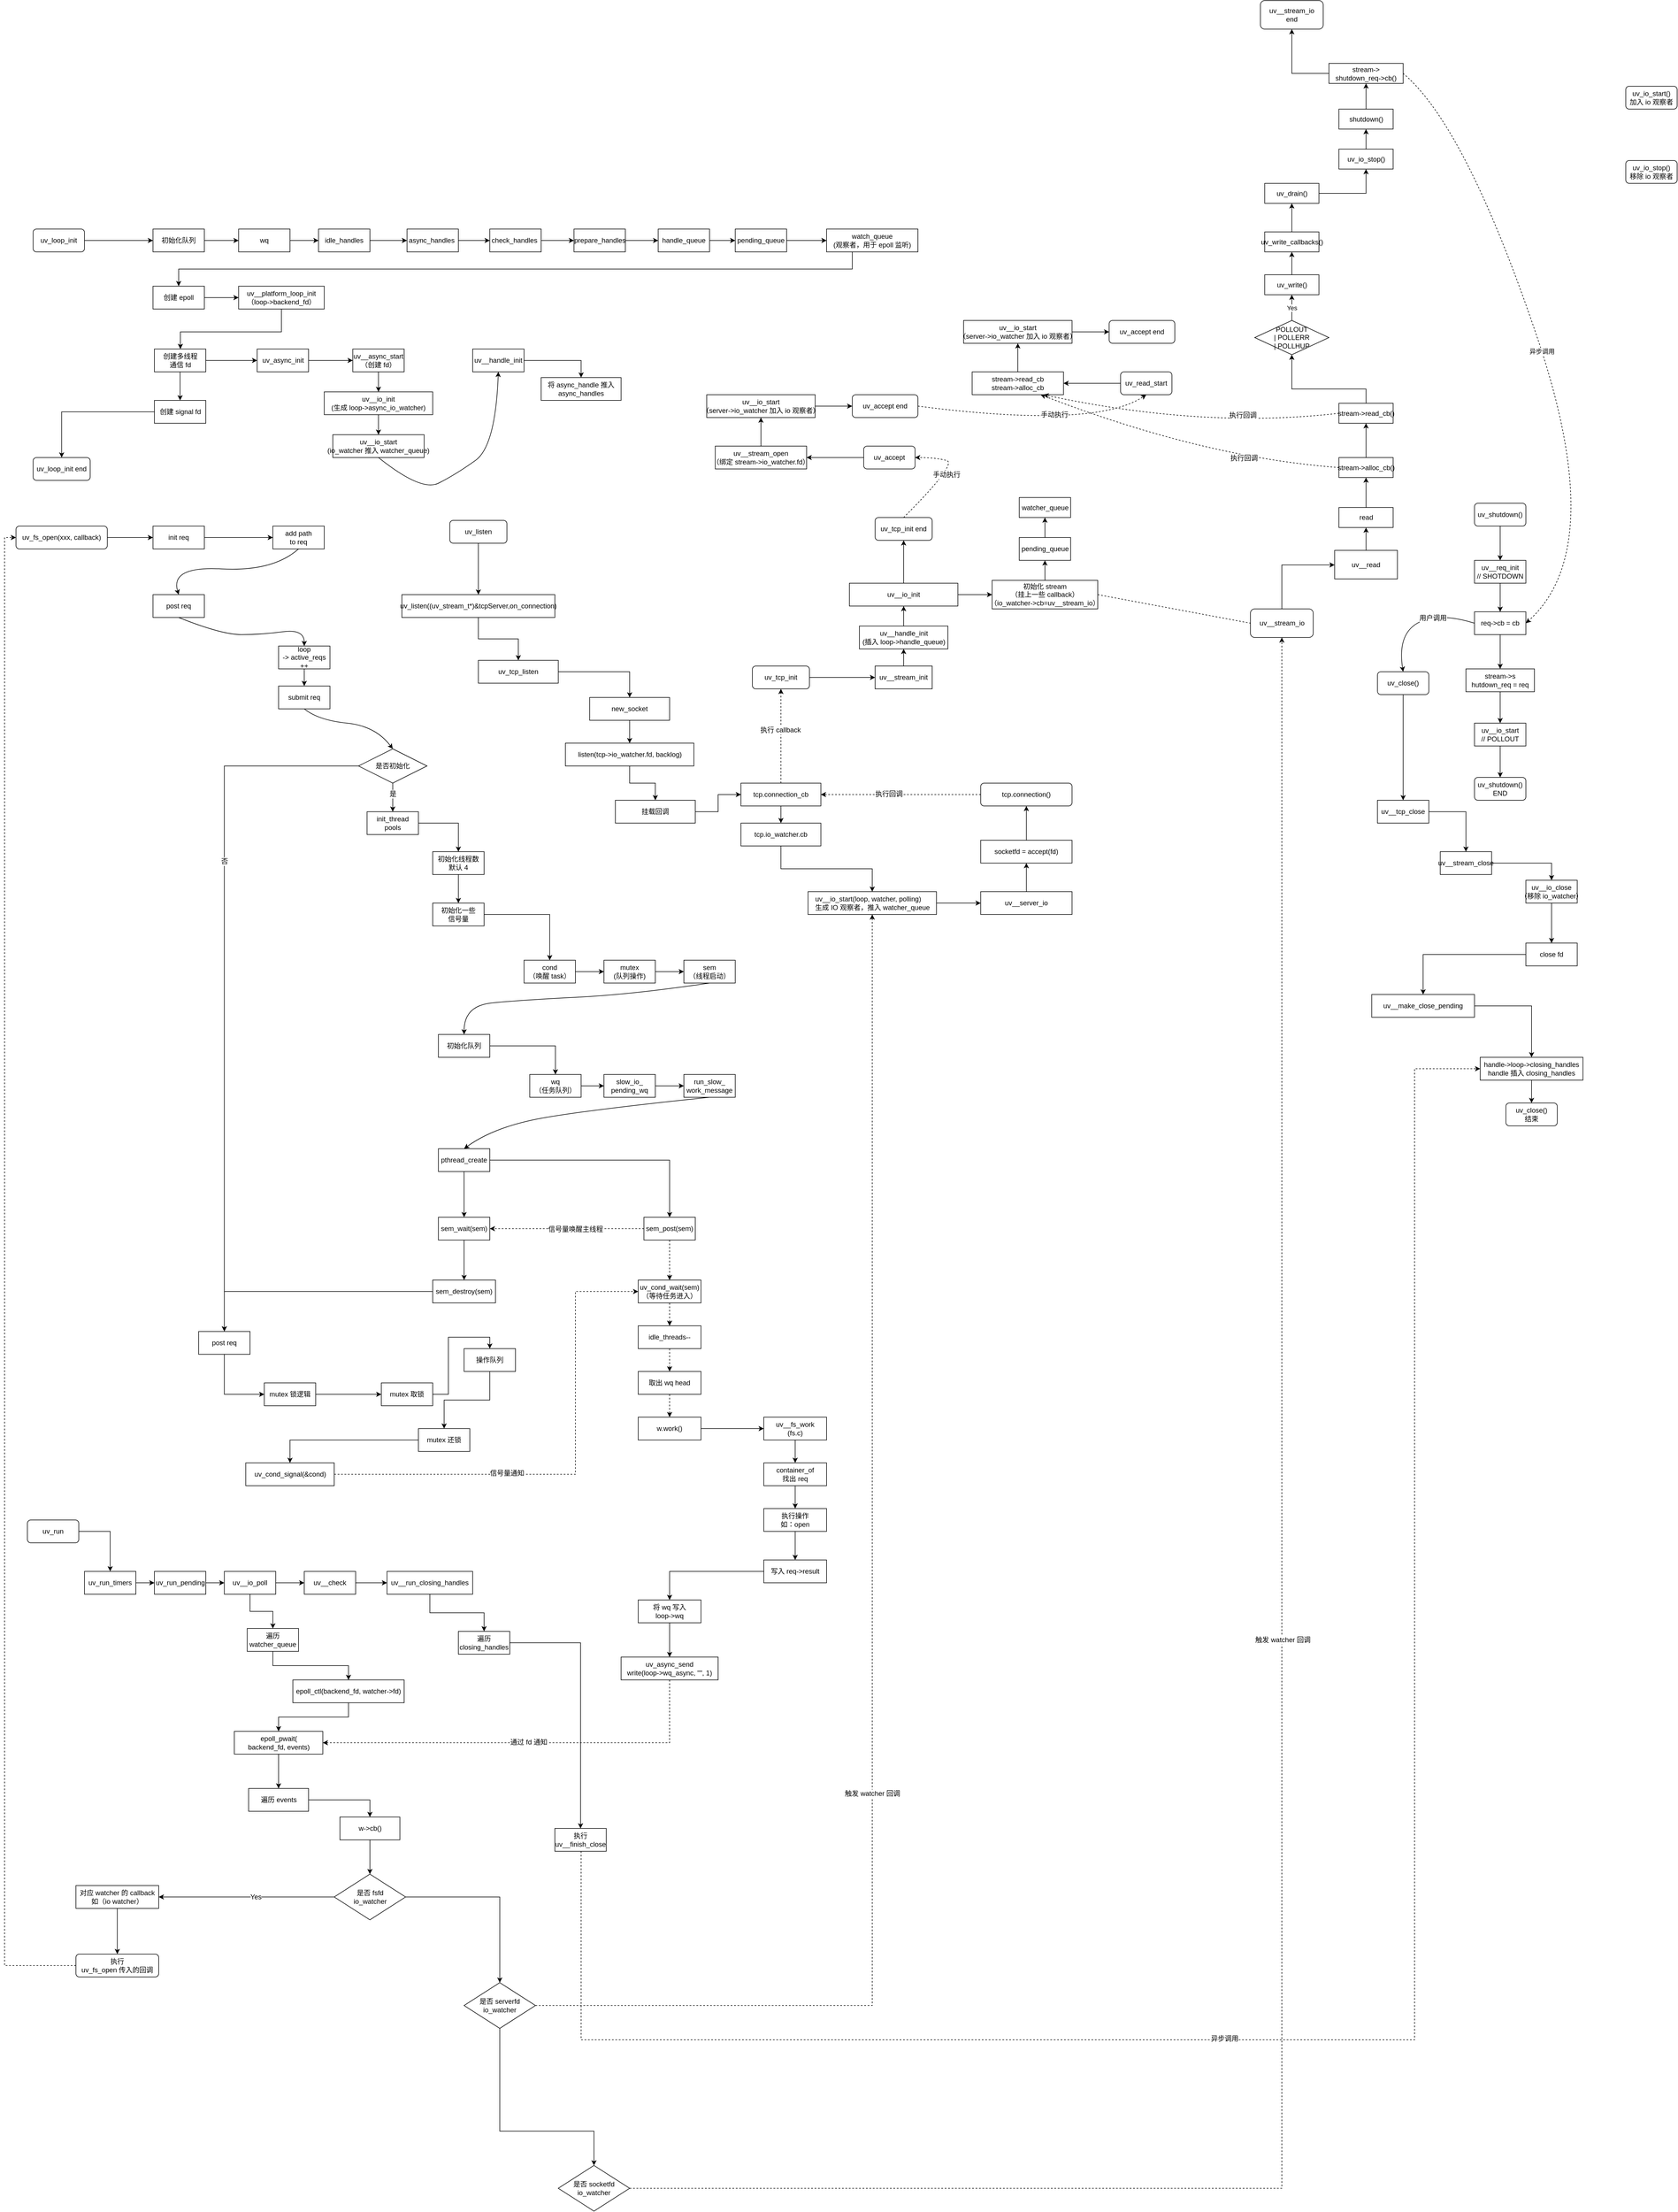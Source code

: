 <mxfile version="10.9.7" type="github"><diagram name="Page-1" id="74e2e168-ea6b-b213-b513-2b3c1d86103e"><mxGraphModel dx="1426" dy="1646" grid="1" gridSize="10" guides="1" tooltips="1" connect="1" arrows="1" fold="1" page="1" pageScale="1" pageWidth="1100" pageHeight="850" background="#ffffff" math="0" shadow="0"><root><mxCell id="0"/><mxCell id="1" parent="0"/><mxCell id="AcHbBhX_WUwqwx5VJuM_-42" style="edgeStyle=orthogonalEdgeStyle;rounded=0;orthogonalLoop=1;jettySize=auto;html=1;" parent="1" source="AcHbBhX_WUwqwx5VJuM_-39" target="AcHbBhX_WUwqwx5VJuM_-41" edge="1"><mxGeometry relative="1" as="geometry"/></mxCell><mxCell id="AcHbBhX_WUwqwx5VJuM_-39" value="uv_loop_init" style="rounded=1;whiteSpace=wrap;html=1;" parent="1" vertex="1"><mxGeometry x="150" y="-330" width="90" height="40" as="geometry"/></mxCell><mxCell id="AcHbBhX_WUwqwx5VJuM_-147" style="edgeStyle=orthogonalEdgeStyle;rounded=0;orthogonalLoop=1;jettySize=auto;html=1;" parent="1" source="AcHbBhX_WUwqwx5VJuM_-41" target="AcHbBhX_WUwqwx5VJuM_-141" edge="1"><mxGeometry relative="1" as="geometry"/></mxCell><mxCell id="AcHbBhX_WUwqwx5VJuM_-41" value="初始化队列" style="rounded=0;whiteSpace=wrap;html=1;" parent="1" vertex="1"><mxGeometry x="360" y="-330" width="90" height="40" as="geometry"/></mxCell><mxCell id="AcHbBhX_WUwqwx5VJuM_-179" style="edgeStyle=orthogonalEdgeStyle;rounded=0;orthogonalLoop=1;jettySize=auto;html=1;" parent="1" source="AcHbBhX_WUwqwx5VJuM_-43" target="AcHbBhX_WUwqwx5VJuM_-178" edge="1"><mxGeometry relative="1" as="geometry"/></mxCell><mxCell id="AcHbBhX_WUwqwx5VJuM_-43" value="创建 epoll" style="rounded=0;whiteSpace=wrap;html=1;" parent="1" vertex="1"><mxGeometry x="360" y="-230" width="90" height="40" as="geometry"/></mxCell><mxCell id="AcHbBhX_WUwqwx5VJuM_-49" style="edgeStyle=orthogonalEdgeStyle;rounded=0;orthogonalLoop=1;jettySize=auto;html=1;entryX=0;entryY=0.5;entryDx=0;entryDy=0;" parent="1" source="AcHbBhX_WUwqwx5VJuM_-45" target="AcHbBhX_WUwqwx5VJuM_-48" edge="1"><mxGeometry relative="1" as="geometry"/></mxCell><mxCell id="AcHbBhX_WUwqwx5VJuM_-45" value="uv_fs_open(xxx, callback)" style="rounded=1;whiteSpace=wrap;html=1;" parent="1" vertex="1"><mxGeometry x="120" y="190" width="160" height="40" as="geometry"/></mxCell><mxCell id="AcHbBhX_WUwqwx5VJuM_-51" style="edgeStyle=orthogonalEdgeStyle;rounded=0;orthogonalLoop=1;jettySize=auto;html=1;" parent="1" source="AcHbBhX_WUwqwx5VJuM_-48" target="AcHbBhX_WUwqwx5VJuM_-50" edge="1"><mxGeometry relative="1" as="geometry"/></mxCell><mxCell id="AcHbBhX_WUwqwx5VJuM_-48" value="init req" style="rounded=0;whiteSpace=wrap;html=1;" parent="1" vertex="1"><mxGeometry x="360" y="190" width="90" height="40" as="geometry"/></mxCell><mxCell id="AcHbBhX_WUwqwx5VJuM_-50" value="add path&lt;br&gt;to req" style="rounded=0;whiteSpace=wrap;html=1;" parent="1" vertex="1"><mxGeometry x="570" y="190" width="90" height="40" as="geometry"/></mxCell><mxCell id="AcHbBhX_WUwqwx5VJuM_-52" value="post req" style="rounded=0;whiteSpace=wrap;html=1;" parent="1" vertex="1"><mxGeometry x="360" y="310" width="90" height="40" as="geometry"/></mxCell><mxCell id="AcHbBhX_WUwqwx5VJuM_-54" value="" style="curved=1;endArrow=classic;html=1;exitX=0.5;exitY=1;exitDx=0;exitDy=0;entryX=0.5;entryY=0;entryDx=0;entryDy=0;" parent="1" source="AcHbBhX_WUwqwx5VJuM_-50" target="AcHbBhX_WUwqwx5VJuM_-52" edge="1"><mxGeometry width="50" height="50" relative="1" as="geometry"><mxPoint x="150" y="420" as="sourcePoint"/><mxPoint x="200" y="370" as="targetPoint"/><Array as="points"><mxPoint x="570" y="270"/><mxPoint x="390" y="260"/></Array></mxGeometry></mxCell><mxCell id="AcHbBhX_WUwqwx5VJuM_-59" style="edgeStyle=orthogonalEdgeStyle;rounded=0;orthogonalLoop=1;jettySize=auto;html=1;" parent="1" source="AcHbBhX_WUwqwx5VJuM_-55" target="AcHbBhX_WUwqwx5VJuM_-58" edge="1"><mxGeometry relative="1" as="geometry"/></mxCell><mxCell id="AcHbBhX_WUwqwx5VJuM_-55" value="loop&lt;br&gt;-&amp;gt; active_reqs ++" style="rounded=0;whiteSpace=wrap;html=1;" parent="1" vertex="1"><mxGeometry x="580" y="400" width="90" height="40" as="geometry"/></mxCell><mxCell id="AcHbBhX_WUwqwx5VJuM_-57" value="" style="curved=1;endArrow=classic;html=1;exitX=0.5;exitY=1;exitDx=0;exitDy=0;entryX=0.5;entryY=0;entryDx=0;entryDy=0;" parent="1" source="AcHbBhX_WUwqwx5VJuM_-52" target="AcHbBhX_WUwqwx5VJuM_-55" edge="1"><mxGeometry width="50" height="50" relative="1" as="geometry"><mxPoint x="550" y="410" as="sourcePoint"/><mxPoint x="600" y="360" as="targetPoint"/><Array as="points"><mxPoint x="480" y="380"/><mxPoint x="550" y="380"/><mxPoint x="625" y="370"/></Array></mxGeometry></mxCell><mxCell id="AcHbBhX_WUwqwx5VJuM_-58" value="submit req" style="rounded=0;whiteSpace=wrap;html=1;" parent="1" vertex="1"><mxGeometry x="580" y="470" width="90" height="40" as="geometry"/></mxCell><mxCell id="AcHbBhX_WUwqwx5VJuM_-61" value="" style="curved=1;endArrow=classic;html=1;exitX=0.5;exitY=1;exitDx=0;exitDy=0;entryX=0.5;entryY=0;entryDx=0;entryDy=0;" parent="1" source="AcHbBhX_WUwqwx5VJuM_-58" target="AcHbBhX_WUwqwx5VJuM_-62" edge="1"><mxGeometry width="50" height="50" relative="1" as="geometry"><mxPoint x="630" y="610" as="sourcePoint"/><mxPoint x="775" y="570" as="targetPoint"/><Array as="points"><mxPoint x="650" y="530"/><mxPoint x="750" y="540"/></Array></mxGeometry></mxCell><mxCell id="AcHbBhX_WUwqwx5VJuM_-64" style="edgeStyle=orthogonalEdgeStyle;rounded=0;orthogonalLoop=1;jettySize=auto;html=1;" parent="1" source="AcHbBhX_WUwqwx5VJuM_-62" target="AcHbBhX_WUwqwx5VJuM_-63" edge="1"><mxGeometry relative="1" as="geometry"/></mxCell><mxCell id="AcHbBhX_WUwqwx5VJuM_-99" value="是" style="text;html=1;resizable=0;points=[];align=center;verticalAlign=middle;labelBackgroundColor=#ffffff;" parent="AcHbBhX_WUwqwx5VJuM_-64" vertex="1" connectable="0"><mxGeometry x="-0.24" relative="1" as="geometry"><mxPoint as="offset"/></mxGeometry></mxCell><mxCell id="AcHbBhX_WUwqwx5VJuM_-101" style="edgeStyle=orthogonalEdgeStyle;rounded=0;orthogonalLoop=1;jettySize=auto;html=1;entryX=0.5;entryY=0;entryDx=0;entryDy=0;" parent="1" source="AcHbBhX_WUwqwx5VJuM_-62" target="AcHbBhX_WUwqwx5VJuM_-100" edge="1"><mxGeometry relative="1" as="geometry"/></mxCell><mxCell id="AcHbBhX_WUwqwx5VJuM_-103" value="否" style="text;html=1;resizable=0;points=[];align=center;verticalAlign=middle;labelBackgroundColor=#ffffff;" parent="AcHbBhX_WUwqwx5VJuM_-101" vertex="1" connectable="0"><mxGeometry x="-0.616" y="167" relative="1" as="geometry"><mxPoint x="-167" y="167" as="offset"/></mxGeometry></mxCell><mxCell id="AcHbBhX_WUwqwx5VJuM_-62" value="是否初始化" style="rhombus;whiteSpace=wrap;html=1;rounded=0;" parent="1" vertex="1"><mxGeometry x="720" y="580" width="120" height="60" as="geometry"/></mxCell><mxCell id="AcHbBhX_WUwqwx5VJuM_-66" style="edgeStyle=orthogonalEdgeStyle;rounded=0;orthogonalLoop=1;jettySize=auto;html=1;" parent="1" source="AcHbBhX_WUwqwx5VJuM_-63" target="AcHbBhX_WUwqwx5VJuM_-65" edge="1"><mxGeometry relative="1" as="geometry"/></mxCell><mxCell id="AcHbBhX_WUwqwx5VJuM_-63" value="init_thread pools" style="rounded=0;whiteSpace=wrap;html=1;" parent="1" vertex="1"><mxGeometry x="735" y="690" width="90" height="40" as="geometry"/></mxCell><mxCell id="AcHbBhX_WUwqwx5VJuM_-68" style="edgeStyle=orthogonalEdgeStyle;rounded=0;orthogonalLoop=1;jettySize=auto;html=1;" parent="1" source="AcHbBhX_WUwqwx5VJuM_-65" target="AcHbBhX_WUwqwx5VJuM_-67" edge="1"><mxGeometry relative="1" as="geometry"/></mxCell><mxCell id="AcHbBhX_WUwqwx5VJuM_-65" value="初始化线程数&lt;br&gt;默认 4" style="rounded=0;whiteSpace=wrap;html=1;" parent="1" vertex="1"><mxGeometry x="850" y="760" width="90" height="40" as="geometry"/></mxCell><mxCell id="AcHbBhX_WUwqwx5VJuM_-72" style="edgeStyle=orthogonalEdgeStyle;rounded=0;orthogonalLoop=1;jettySize=auto;html=1;entryX=0.5;entryY=0;entryDx=0;entryDy=0;" parent="1" source="AcHbBhX_WUwqwx5VJuM_-67" target="AcHbBhX_WUwqwx5VJuM_-69" edge="1"><mxGeometry relative="1" as="geometry"/></mxCell><mxCell id="AcHbBhX_WUwqwx5VJuM_-67" value="初始化一些&lt;br&gt;信号量" style="rounded=0;whiteSpace=wrap;html=1;" parent="1" vertex="1"><mxGeometry x="850" y="850" width="90" height="40" as="geometry"/></mxCell><mxCell id="AcHbBhX_WUwqwx5VJuM_-73" style="edgeStyle=orthogonalEdgeStyle;rounded=0;orthogonalLoop=1;jettySize=auto;html=1;" parent="1" source="AcHbBhX_WUwqwx5VJuM_-69" target="AcHbBhX_WUwqwx5VJuM_-71" edge="1"><mxGeometry relative="1" as="geometry"/></mxCell><mxCell id="AcHbBhX_WUwqwx5VJuM_-69" value="cond&lt;br&gt;（唤醒 task）" style="rounded=0;whiteSpace=wrap;html=1;" parent="1" vertex="1"><mxGeometry x="1010" y="950" width="90" height="40" as="geometry"/></mxCell><mxCell id="AcHbBhX_WUwqwx5VJuM_-75" style="edgeStyle=orthogonalEdgeStyle;rounded=0;orthogonalLoop=1;jettySize=auto;html=1;" parent="1" source="AcHbBhX_WUwqwx5VJuM_-71" target="AcHbBhX_WUwqwx5VJuM_-74" edge="1"><mxGeometry relative="1" as="geometry"/></mxCell><mxCell id="AcHbBhX_WUwqwx5VJuM_-71" value="mutex&lt;br&gt;(队列操作)" style="rounded=0;whiteSpace=wrap;html=1;" parent="1" vertex="1"><mxGeometry x="1150" y="950" width="90" height="40" as="geometry"/></mxCell><mxCell id="AcHbBhX_WUwqwx5VJuM_-74" value="sem&lt;br&gt;（线程启动）" style="rounded=0;whiteSpace=wrap;html=1;" parent="1" vertex="1"><mxGeometry x="1290" y="950" width="90" height="40" as="geometry"/></mxCell><mxCell id="AcHbBhX_WUwqwx5VJuM_-79" style="edgeStyle=orthogonalEdgeStyle;rounded=0;orthogonalLoop=1;jettySize=auto;html=1;" parent="1" source="AcHbBhX_WUwqwx5VJuM_-76" target="AcHbBhX_WUwqwx5VJuM_-78" edge="1"><mxGeometry relative="1" as="geometry"/></mxCell><mxCell id="AcHbBhX_WUwqwx5VJuM_-76" value="初始化队列" style="rounded=0;whiteSpace=wrap;html=1;" parent="1" vertex="1"><mxGeometry x="860" y="1080" width="90" height="40" as="geometry"/></mxCell><mxCell id="AcHbBhX_WUwqwx5VJuM_-77" value="" style="curved=1;endArrow=classic;html=1;exitX=0.5;exitY=1;exitDx=0;exitDy=0;entryX=0.5;entryY=0;entryDx=0;entryDy=0;" parent="1" source="AcHbBhX_WUwqwx5VJuM_-74" target="AcHbBhX_WUwqwx5VJuM_-76" edge="1"><mxGeometry width="50" height="50" relative="1" as="geometry"><mxPoint x="1180" y="1120" as="sourcePoint"/><mxPoint x="1230" y="1070" as="targetPoint"/><Array as="points"><mxPoint x="1200" y="1010"/><mxPoint x="1000" y="1020"/><mxPoint x="905" y="1030"/></Array></mxGeometry></mxCell><mxCell id="AcHbBhX_WUwqwx5VJuM_-81" style="edgeStyle=orthogonalEdgeStyle;rounded=0;orthogonalLoop=1;jettySize=auto;html=1;" parent="1" source="AcHbBhX_WUwqwx5VJuM_-78" target="AcHbBhX_WUwqwx5VJuM_-80" edge="1"><mxGeometry relative="1" as="geometry"/></mxCell><mxCell id="AcHbBhX_WUwqwx5VJuM_-78" value="wq&lt;br&gt;（任务队列）" style="rounded=0;whiteSpace=wrap;html=1;" parent="1" vertex="1"><mxGeometry x="1020" y="1150" width="90" height="40" as="geometry"/></mxCell><mxCell id="AcHbBhX_WUwqwx5VJuM_-83" style="edgeStyle=orthogonalEdgeStyle;rounded=0;orthogonalLoop=1;jettySize=auto;html=1;" parent="1" source="AcHbBhX_WUwqwx5VJuM_-80" target="AcHbBhX_WUwqwx5VJuM_-82" edge="1"><mxGeometry relative="1" as="geometry"/></mxCell><mxCell id="AcHbBhX_WUwqwx5VJuM_-80" value="slow_io_&lt;br&gt;pending_wq" style="rounded=0;whiteSpace=wrap;html=1;" parent="1" vertex="1"><mxGeometry x="1150" y="1150" width="90" height="40" as="geometry"/></mxCell><mxCell id="AcHbBhX_WUwqwx5VJuM_-82" value="run_slow_&lt;br&gt;work_message" style="rounded=0;whiteSpace=wrap;html=1;" parent="1" vertex="1"><mxGeometry x="1290" y="1150" width="90" height="40" as="geometry"/></mxCell><mxCell id="AcHbBhX_WUwqwx5VJuM_-87" style="edgeStyle=orthogonalEdgeStyle;rounded=0;orthogonalLoop=1;jettySize=auto;html=1;" parent="1" source="AcHbBhX_WUwqwx5VJuM_-84" target="AcHbBhX_WUwqwx5VJuM_-86" edge="1"><mxGeometry relative="1" as="geometry"/></mxCell><mxCell id="AcHbBhX_WUwqwx5VJuM_-89" style="edgeStyle=orthogonalEdgeStyle;rounded=0;orthogonalLoop=1;jettySize=auto;html=1;" parent="1" source="AcHbBhX_WUwqwx5VJuM_-84" target="AcHbBhX_WUwqwx5VJuM_-88" edge="1"><mxGeometry relative="1" as="geometry"/></mxCell><mxCell id="AcHbBhX_WUwqwx5VJuM_-84" value="pthread_create" style="rounded=0;whiteSpace=wrap;html=1;" parent="1" vertex="1"><mxGeometry x="860" y="1280" width="90" height="40" as="geometry"/></mxCell><mxCell id="AcHbBhX_WUwqwx5VJuM_-85" value="" style="curved=1;endArrow=classic;html=1;exitX=0.5;exitY=1;exitDx=0;exitDy=0;entryX=0.5;entryY=0;entryDx=0;entryDy=0;" parent="1" source="AcHbBhX_WUwqwx5VJuM_-82" target="AcHbBhX_WUwqwx5VJuM_-84" edge="1"><mxGeometry width="50" height="50" relative="1" as="geometry"><mxPoint x="1340" y="1330" as="sourcePoint"/><mxPoint x="1390" y="1280" as="targetPoint"/><Array as="points"><mxPoint x="1140" y="1210"/><mxPoint x="960" y="1240"/></Array></mxGeometry></mxCell><mxCell id="AcHbBhX_WUwqwx5VJuM_-97" style="edgeStyle=orthogonalEdgeStyle;rounded=0;orthogonalLoop=1;jettySize=auto;html=1;entryX=0.5;entryY=0;entryDx=0;entryDy=0;dashed=1;" parent="1" source="AcHbBhX_WUwqwx5VJuM_-86" target="AcHbBhX_WUwqwx5VJuM_-96" edge="1"><mxGeometry relative="1" as="geometry"/></mxCell><mxCell id="AcHbBhX_WUwqwx5VJuM_-86" value="sem_post(sem)" style="rounded=0;whiteSpace=wrap;html=1;" parent="1" vertex="1"><mxGeometry x="1220" y="1400" width="90" height="40" as="geometry"/></mxCell><mxCell id="AcHbBhX_WUwqwx5VJuM_-92" style="edgeStyle=orthogonalEdgeStyle;rounded=0;orthogonalLoop=1;jettySize=auto;html=1;" parent="1" source="AcHbBhX_WUwqwx5VJuM_-88" target="AcHbBhX_WUwqwx5VJuM_-90" edge="1"><mxGeometry relative="1" as="geometry"/></mxCell><mxCell id="AcHbBhX_WUwqwx5VJuM_-88" value="sem_wait(sem)" style="rounded=0;whiteSpace=wrap;html=1;" parent="1" vertex="1"><mxGeometry x="860" y="1400" width="90" height="40" as="geometry"/></mxCell><mxCell id="14bKUGSB2-9kVCzdTv1s-1" style="edgeStyle=orthogonalEdgeStyle;rounded=0;orthogonalLoop=1;jettySize=auto;html=1;entryX=0.5;entryY=0;entryDx=0;entryDy=0;" edge="1" parent="1" source="AcHbBhX_WUwqwx5VJuM_-90" target="AcHbBhX_WUwqwx5VJuM_-100"><mxGeometry relative="1" as="geometry"/></mxCell><mxCell id="AcHbBhX_WUwqwx5VJuM_-90" value="sem_destroy(sem)" style="rounded=0;whiteSpace=wrap;html=1;" parent="1" vertex="1"><mxGeometry x="850" y="1510" width="110" height="40" as="geometry"/></mxCell><mxCell id="AcHbBhX_WUwqwx5VJuM_-93" value="" style="endArrow=classic;html=1;exitX=0;exitY=0.5;exitDx=0;exitDy=0;entryX=1;entryY=0.5;entryDx=0;entryDy=0;dashed=1;" parent="1" source="AcHbBhX_WUwqwx5VJuM_-86" target="AcHbBhX_WUwqwx5VJuM_-88" edge="1"><mxGeometry width="50" height="50" relative="1" as="geometry"><mxPoint x="1170" y="1500" as="sourcePoint"/><mxPoint x="1220" y="1450" as="targetPoint"/></mxGeometry></mxCell><mxCell id="AcHbBhX_WUwqwx5VJuM_-95" value="信号量唤醒主线程" style="text;html=1;resizable=0;points=[];align=center;verticalAlign=middle;labelBackgroundColor=#ffffff;" parent="AcHbBhX_WUwqwx5VJuM_-93" vertex="1" connectable="0"><mxGeometry x="-0.111" y="1" relative="1" as="geometry"><mxPoint as="offset"/></mxGeometry></mxCell><mxCell id="AcHbBhX_WUwqwx5VJuM_-121" style="edgeStyle=orthogonalEdgeStyle;rounded=0;orthogonalLoop=1;jettySize=auto;html=1;entryX=0.5;entryY=0;entryDx=0;entryDy=0;dashed=1;" parent="1" source="AcHbBhX_WUwqwx5VJuM_-96" target="AcHbBhX_WUwqwx5VJuM_-120" edge="1"><mxGeometry relative="1" as="geometry"/></mxCell><mxCell id="AcHbBhX_WUwqwx5VJuM_-96" value="uv_cond_wait(sem)&lt;br&gt;（等待任务进入）" style="rounded=0;whiteSpace=wrap;html=1;" parent="1" vertex="1"><mxGeometry x="1210" y="1510" width="110" height="40" as="geometry"/></mxCell><mxCell id="AcHbBhX_WUwqwx5VJuM_-113" style="edgeStyle=orthogonalEdgeStyle;rounded=0;orthogonalLoop=1;jettySize=auto;html=1;entryX=0;entryY=0.5;entryDx=0;entryDy=0;" parent="1" source="AcHbBhX_WUwqwx5VJuM_-100" target="AcHbBhX_WUwqwx5VJuM_-112" edge="1"><mxGeometry relative="1" as="geometry"><Array as="points"><mxPoint x="485" y="1710"/></Array></mxGeometry></mxCell><mxCell id="AcHbBhX_WUwqwx5VJuM_-100" value="post req" style="rounded=0;whiteSpace=wrap;html=1;" parent="1" vertex="1"><mxGeometry x="440" y="1600" width="90" height="40" as="geometry"/></mxCell><mxCell id="AcHbBhX_WUwqwx5VJuM_-107" style="edgeStyle=orthogonalEdgeStyle;rounded=0;orthogonalLoop=1;jettySize=auto;html=1;entryX=0.5;entryY=0;entryDx=0;entryDy=0;" parent="1" source="AcHbBhX_WUwqwx5VJuM_-104" target="AcHbBhX_WUwqwx5VJuM_-106" edge="1"><mxGeometry relative="1" as="geometry"/></mxCell><mxCell id="AcHbBhX_WUwqwx5VJuM_-104" value="mutex 取锁" style="rounded=0;whiteSpace=wrap;html=1;" parent="1" vertex="1"><mxGeometry x="760" y="1690" width="90" height="40" as="geometry"/></mxCell><mxCell id="AcHbBhX_WUwqwx5VJuM_-109" style="edgeStyle=orthogonalEdgeStyle;rounded=0;orthogonalLoop=1;jettySize=auto;html=1;" parent="1" source="AcHbBhX_WUwqwx5VJuM_-106" target="AcHbBhX_WUwqwx5VJuM_-108" edge="1"><mxGeometry relative="1" as="geometry"/></mxCell><mxCell id="AcHbBhX_WUwqwx5VJuM_-106" value="操作队列" style="rounded=0;whiteSpace=wrap;html=1;" parent="1" vertex="1"><mxGeometry x="905" y="1630" width="90" height="40" as="geometry"/></mxCell><mxCell id="AcHbBhX_WUwqwx5VJuM_-117" style="edgeStyle=orthogonalEdgeStyle;rounded=0;orthogonalLoop=1;jettySize=auto;html=1;" parent="1" source="AcHbBhX_WUwqwx5VJuM_-108" target="AcHbBhX_WUwqwx5VJuM_-115" edge="1"><mxGeometry relative="1" as="geometry"/></mxCell><mxCell id="AcHbBhX_WUwqwx5VJuM_-108" value="mutex 还锁" style="rounded=0;whiteSpace=wrap;html=1;" parent="1" vertex="1"><mxGeometry x="825" y="1770" width="90" height="40" as="geometry"/></mxCell><mxCell id="AcHbBhX_WUwqwx5VJuM_-114" style="edgeStyle=orthogonalEdgeStyle;rounded=0;orthogonalLoop=1;jettySize=auto;html=1;" parent="1" source="AcHbBhX_WUwqwx5VJuM_-112" target="AcHbBhX_WUwqwx5VJuM_-104" edge="1"><mxGeometry relative="1" as="geometry"/></mxCell><mxCell id="AcHbBhX_WUwqwx5VJuM_-112" value="mutex 锁逻辑" style="rounded=0;whiteSpace=wrap;html=1;" parent="1" vertex="1"><mxGeometry x="555" y="1690" width="90" height="40" as="geometry"/></mxCell><mxCell id="AcHbBhX_WUwqwx5VJuM_-118" style="edgeStyle=orthogonalEdgeStyle;rounded=0;orthogonalLoop=1;jettySize=auto;html=1;entryX=0;entryY=0.5;entryDx=0;entryDy=0;dashed=1;" parent="1" source="AcHbBhX_WUwqwx5VJuM_-115" target="AcHbBhX_WUwqwx5VJuM_-96" edge="1"><mxGeometry relative="1" as="geometry"><Array as="points"><mxPoint x="1100" y="1850"/><mxPoint x="1100" y="1530"/></Array></mxGeometry></mxCell><mxCell id="AcHbBhX_WUwqwx5VJuM_-119" value="信号量通知" style="text;html=1;resizable=0;points=[];align=center;verticalAlign=middle;labelBackgroundColor=#ffffff;" parent="AcHbBhX_WUwqwx5VJuM_-118" vertex="1" connectable="0"><mxGeometry x="-0.293" y="2" relative="1" as="geometry"><mxPoint x="1" as="offset"/></mxGeometry></mxCell><mxCell id="AcHbBhX_WUwqwx5VJuM_-115" value="uv_cond_signal(&amp;amp;cond)" style="rounded=0;whiteSpace=wrap;html=1;" parent="1" vertex="1"><mxGeometry x="522.5" y="1830" width="155" height="40" as="geometry"/></mxCell><mxCell id="AcHbBhX_WUwqwx5VJuM_-123" style="edgeStyle=orthogonalEdgeStyle;rounded=0;orthogonalLoop=1;jettySize=auto;html=1;dashed=1;" parent="1" source="AcHbBhX_WUwqwx5VJuM_-120" target="AcHbBhX_WUwqwx5VJuM_-122" edge="1"><mxGeometry relative="1" as="geometry"/></mxCell><mxCell id="AcHbBhX_WUwqwx5VJuM_-120" value="idle_threads--" style="rounded=0;whiteSpace=wrap;html=1;" parent="1" vertex="1"><mxGeometry x="1210" y="1590" width="110" height="40" as="geometry"/></mxCell><mxCell id="AcHbBhX_WUwqwx5VJuM_-125" style="edgeStyle=orthogonalEdgeStyle;rounded=0;orthogonalLoop=1;jettySize=auto;html=1;dashed=1;" parent="1" source="AcHbBhX_WUwqwx5VJuM_-122" target="AcHbBhX_WUwqwx5VJuM_-124" edge="1"><mxGeometry relative="1" as="geometry"/></mxCell><mxCell id="AcHbBhX_WUwqwx5VJuM_-122" value="取出 wq head" style="rounded=0;whiteSpace=wrap;html=1;" parent="1" vertex="1"><mxGeometry x="1210" y="1670" width="110" height="40" as="geometry"/></mxCell><mxCell id="AcHbBhX_WUwqwx5VJuM_-129" style="edgeStyle=orthogonalEdgeStyle;rounded=0;orthogonalLoop=1;jettySize=auto;html=1;" parent="1" source="AcHbBhX_WUwqwx5VJuM_-124" target="AcHbBhX_WUwqwx5VJuM_-128" edge="1"><mxGeometry relative="1" as="geometry"/></mxCell><mxCell id="AcHbBhX_WUwqwx5VJuM_-124" value="w.work()" style="rounded=0;whiteSpace=wrap;html=1;" parent="1" vertex="1"><mxGeometry x="1210" y="1750" width="110" height="40" as="geometry"/></mxCell><mxCell id="AcHbBhX_WUwqwx5VJuM_-131" style="edgeStyle=orthogonalEdgeStyle;rounded=0;orthogonalLoop=1;jettySize=auto;html=1;" parent="1" source="AcHbBhX_WUwqwx5VJuM_-128" target="AcHbBhX_WUwqwx5VJuM_-130" edge="1"><mxGeometry relative="1" as="geometry"/></mxCell><mxCell id="AcHbBhX_WUwqwx5VJuM_-128" value="uv__fs_work&lt;br&gt;(fs.c)" style="rounded=0;whiteSpace=wrap;html=1;" parent="1" vertex="1"><mxGeometry x="1430" y="1750" width="110" height="40" as="geometry"/></mxCell><mxCell id="AcHbBhX_WUwqwx5VJuM_-133" style="edgeStyle=orthogonalEdgeStyle;rounded=0;orthogonalLoop=1;jettySize=auto;html=1;entryX=0.5;entryY=0;entryDx=0;entryDy=0;" parent="1" source="AcHbBhX_WUwqwx5VJuM_-130" target="AcHbBhX_WUwqwx5VJuM_-132" edge="1"><mxGeometry relative="1" as="geometry"/></mxCell><mxCell id="AcHbBhX_WUwqwx5VJuM_-130" value="container_of&lt;br&gt;找出 req" style="rounded=0;whiteSpace=wrap;html=1;" parent="1" vertex="1"><mxGeometry x="1430" y="1830" width="110" height="40" as="geometry"/></mxCell><mxCell id="AcHbBhX_WUwqwx5VJuM_-135" style="edgeStyle=orthogonalEdgeStyle;rounded=0;orthogonalLoop=1;jettySize=auto;html=1;" parent="1" source="AcHbBhX_WUwqwx5VJuM_-132" target="AcHbBhX_WUwqwx5VJuM_-134" edge="1"><mxGeometry relative="1" as="geometry"/></mxCell><mxCell id="AcHbBhX_WUwqwx5VJuM_-132" value="执行操作&lt;br&gt;如：open" style="rounded=0;whiteSpace=wrap;html=1;" parent="1" vertex="1"><mxGeometry x="1430" y="1910" width="110" height="40" as="geometry"/></mxCell><mxCell id="AcHbBhX_WUwqwx5VJuM_-137" style="edgeStyle=orthogonalEdgeStyle;rounded=0;orthogonalLoop=1;jettySize=auto;html=1;" parent="1" source="AcHbBhX_WUwqwx5VJuM_-134" target="AcHbBhX_WUwqwx5VJuM_-136" edge="1"><mxGeometry relative="1" as="geometry"/></mxCell><mxCell id="AcHbBhX_WUwqwx5VJuM_-134" value="写入 req-&amp;gt;result" style="rounded=0;whiteSpace=wrap;html=1;" parent="1" vertex="1"><mxGeometry x="1430" y="2000" width="110" height="40" as="geometry"/></mxCell><mxCell id="AcHbBhX_WUwqwx5VJuM_-139" style="edgeStyle=orthogonalEdgeStyle;rounded=0;orthogonalLoop=1;jettySize=auto;html=1;" parent="1" source="AcHbBhX_WUwqwx5VJuM_-136" target="AcHbBhX_WUwqwx5VJuM_-138" edge="1"><mxGeometry relative="1" as="geometry"/></mxCell><mxCell id="AcHbBhX_WUwqwx5VJuM_-136" value="将 wq 写入&lt;br&gt;loop-&amp;gt;wq" style="rounded=0;whiteSpace=wrap;html=1;" parent="1" vertex="1"><mxGeometry x="1210" y="2070" width="110" height="40" as="geometry"/></mxCell><mxCell id="AcHbBhX_WUwqwx5VJuM_-237" style="edgeStyle=orthogonalEdgeStyle;rounded=0;orthogonalLoop=1;jettySize=auto;html=1;entryX=1;entryY=0.5;entryDx=0;entryDy=0;dashed=1;" parent="1" source="AcHbBhX_WUwqwx5VJuM_-138" target="AcHbBhX_WUwqwx5VJuM_-225" edge="1"><mxGeometry relative="1" as="geometry"><Array as="points"><mxPoint x="1265" y="2320"/></Array></mxGeometry></mxCell><mxCell id="AcHbBhX_WUwqwx5VJuM_-238" value="通过 fd 通知" style="text;html=1;resizable=0;points=[];align=center;verticalAlign=middle;labelBackgroundColor=#ffffff;" parent="AcHbBhX_WUwqwx5VJuM_-237" vertex="1" connectable="0"><mxGeometry x="-0.004" y="-1" relative="1" as="geometry"><mxPoint as="offset"/></mxGeometry></mxCell><mxCell id="AcHbBhX_WUwqwx5VJuM_-138" value="uv_async_send&lt;br&gt;write(loop-&amp;gt;wq_async, &quot;&quot;, 1)" style="rounded=0;whiteSpace=wrap;html=1;" parent="1" vertex="1"><mxGeometry x="1180" y="2170" width="170" height="40" as="geometry"/></mxCell><mxCell id="AcHbBhX_WUwqwx5VJuM_-148" style="edgeStyle=orthogonalEdgeStyle;rounded=0;orthogonalLoop=1;jettySize=auto;html=1;" parent="1" source="AcHbBhX_WUwqwx5VJuM_-141" target="AcHbBhX_WUwqwx5VJuM_-142" edge="1"><mxGeometry relative="1" as="geometry"/></mxCell><mxCell id="AcHbBhX_WUwqwx5VJuM_-141" value="wq" style="rounded=0;whiteSpace=wrap;html=1;" parent="1" vertex="1"><mxGeometry x="510" y="-330" width="90" height="40" as="geometry"/></mxCell><mxCell id="AcHbBhX_WUwqwx5VJuM_-149" style="edgeStyle=orthogonalEdgeStyle;rounded=0;orthogonalLoop=1;jettySize=auto;html=1;" parent="1" source="AcHbBhX_WUwqwx5VJuM_-142" target="AcHbBhX_WUwqwx5VJuM_-143" edge="1"><mxGeometry relative="1" as="geometry"/></mxCell><mxCell id="AcHbBhX_WUwqwx5VJuM_-142" value="idle_handles" style="rounded=0;whiteSpace=wrap;html=1;" parent="1" vertex="1"><mxGeometry x="650" y="-330" width="90" height="40" as="geometry"/></mxCell><mxCell id="AcHbBhX_WUwqwx5VJuM_-150" style="edgeStyle=orthogonalEdgeStyle;rounded=0;orthogonalLoop=1;jettySize=auto;html=1;" parent="1" source="AcHbBhX_WUwqwx5VJuM_-143" target="AcHbBhX_WUwqwx5VJuM_-144" edge="1"><mxGeometry relative="1" as="geometry"/></mxCell><mxCell id="AcHbBhX_WUwqwx5VJuM_-143" value="async_handles&amp;nbsp;" style="rounded=0;whiteSpace=wrap;html=1;" parent="1" vertex="1"><mxGeometry x="805" y="-330" width="90" height="40" as="geometry"/></mxCell><mxCell id="AcHbBhX_WUwqwx5VJuM_-151" style="edgeStyle=orthogonalEdgeStyle;rounded=0;orthogonalLoop=1;jettySize=auto;html=1;" parent="1" source="AcHbBhX_WUwqwx5VJuM_-144" target="AcHbBhX_WUwqwx5VJuM_-145" edge="1"><mxGeometry relative="1" as="geometry"/></mxCell><mxCell id="AcHbBhX_WUwqwx5VJuM_-144" value="check_handles&amp;nbsp;" style="rounded=0;whiteSpace=wrap;html=1;" parent="1" vertex="1"><mxGeometry x="950" y="-330" width="90" height="40" as="geometry"/></mxCell><mxCell id="AcHbBhX_WUwqwx5VJuM_-152" style="edgeStyle=orthogonalEdgeStyle;rounded=0;orthogonalLoop=1;jettySize=auto;html=1;" parent="1" source="AcHbBhX_WUwqwx5VJuM_-145" target="AcHbBhX_WUwqwx5VJuM_-146" edge="1"><mxGeometry relative="1" as="geometry"/></mxCell><mxCell id="AcHbBhX_WUwqwx5VJuM_-145" value="prepare_handles" style="rounded=0;whiteSpace=wrap;html=1;" parent="1" vertex="1"><mxGeometry x="1097.5" y="-330" width="90" height="40" as="geometry"/></mxCell><mxCell id="AcHbBhX_WUwqwx5VJuM_-154" style="edgeStyle=orthogonalEdgeStyle;rounded=0;orthogonalLoop=1;jettySize=auto;html=1;" parent="1" source="AcHbBhX_WUwqwx5VJuM_-146" target="AcHbBhX_WUwqwx5VJuM_-153" edge="1"><mxGeometry relative="1" as="geometry"/></mxCell><mxCell id="AcHbBhX_WUwqwx5VJuM_-146" value="handle_queue" style="rounded=0;whiteSpace=wrap;html=1;" parent="1" vertex="1"><mxGeometry x="1245" y="-330" width="90" height="40" as="geometry"/></mxCell><mxCell id="AcHbBhX_WUwqwx5VJuM_-156" style="edgeStyle=orthogonalEdgeStyle;rounded=0;orthogonalLoop=1;jettySize=auto;html=1;" parent="1" source="AcHbBhX_WUwqwx5VJuM_-153" target="AcHbBhX_WUwqwx5VJuM_-155" edge="1"><mxGeometry relative="1" as="geometry"/></mxCell><mxCell id="AcHbBhX_WUwqwx5VJuM_-153" value="pending_queue" style="rounded=0;whiteSpace=wrap;html=1;" parent="1" vertex="1"><mxGeometry x="1380" y="-330" width="90" height="40" as="geometry"/></mxCell><mxCell id="AcHbBhX_WUwqwx5VJuM_-158" style="edgeStyle=orthogonalEdgeStyle;rounded=0;orthogonalLoop=1;jettySize=auto;html=1;entryX=0.5;entryY=0;entryDx=0;entryDy=0;" parent="1" source="AcHbBhX_WUwqwx5VJuM_-155" target="AcHbBhX_WUwqwx5VJuM_-43" edge="1"><mxGeometry relative="1" as="geometry"><mxPoint x="405" y="-240" as="targetPoint"/><Array as="points"><mxPoint x="1585" y="-260"/><mxPoint x="405" y="-260"/></Array></mxGeometry></mxCell><mxCell id="AcHbBhX_WUwqwx5VJuM_-155" value="watch_queue&lt;br&gt;(观察者，用于 epoll 监听)" style="rounded=0;whiteSpace=wrap;html=1;" parent="1" vertex="1"><mxGeometry x="1540" y="-330" width="160" height="40" as="geometry"/></mxCell><mxCell id="AcHbBhX_WUwqwx5VJuM_-169" style="edgeStyle=orthogonalEdgeStyle;rounded=0;orthogonalLoop=1;jettySize=auto;html=1;" parent="1" source="AcHbBhX_WUwqwx5VJuM_-170" target="AcHbBhX_WUwqwx5VJuM_-176" edge="1"><mxGeometry relative="1" as="geometry"/></mxCell><mxCell id="AcHbBhX_WUwqwx5VJuM_-183" style="edgeStyle=orthogonalEdgeStyle;rounded=0;orthogonalLoop=1;jettySize=auto;html=1;" parent="1" source="AcHbBhX_WUwqwx5VJuM_-170" target="AcHbBhX_WUwqwx5VJuM_-182" edge="1"><mxGeometry relative="1" as="geometry"/></mxCell><mxCell id="AcHbBhX_WUwqwx5VJuM_-170" value="创建多线程&lt;br&gt;通信 fd" style="rounded=0;whiteSpace=wrap;html=1;" parent="1" vertex="1"><mxGeometry x="362.5" y="-120" width="90" height="40" as="geometry"/></mxCell><mxCell id="AcHbBhX_WUwqwx5VJuM_-175" style="edgeStyle=orthogonalEdgeStyle;rounded=0;orthogonalLoop=1;jettySize=auto;html=1;entryX=0;entryY=0.5;entryDx=0;entryDy=0;" parent="1" source="AcHbBhX_WUwqwx5VJuM_-176" target="AcHbBhX_WUwqwx5VJuM_-202" edge="1"><mxGeometry relative="1" as="geometry"><mxPoint x="687.5" y="-100" as="targetPoint"/></mxGeometry></mxCell><mxCell id="AcHbBhX_WUwqwx5VJuM_-176" value="uv_async_init" style="rounded=0;whiteSpace=wrap;html=1;" parent="1" vertex="1"><mxGeometry x="542.5" y="-120" width="90" height="40" as="geometry"/></mxCell><mxCell id="AcHbBhX_WUwqwx5VJuM_-181" style="edgeStyle=orthogonalEdgeStyle;rounded=0;orthogonalLoop=1;jettySize=auto;html=1;" parent="1" source="AcHbBhX_WUwqwx5VJuM_-178" target="AcHbBhX_WUwqwx5VJuM_-170" edge="1"><mxGeometry relative="1" as="geometry"><Array as="points"><mxPoint x="585" y="-150"/><mxPoint x="408" y="-150"/></Array></mxGeometry></mxCell><mxCell id="AcHbBhX_WUwqwx5VJuM_-178" value="uv__platform_loop_init&lt;br&gt;（loop-&amp;gt;backend_fd）" style="rounded=0;whiteSpace=wrap;html=1;" parent="1" vertex="1"><mxGeometry x="510" y="-230" width="150" height="40" as="geometry"/></mxCell><mxCell id="AcHbBhX_WUwqwx5VJuM_-240" style="edgeStyle=orthogonalEdgeStyle;rounded=0;orthogonalLoop=1;jettySize=auto;html=1;" parent="1" source="AcHbBhX_WUwqwx5VJuM_-182" target="AcHbBhX_WUwqwx5VJuM_-239" edge="1"><mxGeometry relative="1" as="geometry"/></mxCell><mxCell id="AcHbBhX_WUwqwx5VJuM_-182" value="创建 signal fd" style="rounded=0;whiteSpace=wrap;html=1;" parent="1" vertex="1"><mxGeometry x="362.5" y="-30" width="90" height="40" as="geometry"/></mxCell><mxCell id="AcHbBhX_WUwqwx5VJuM_-196" style="edgeStyle=orthogonalEdgeStyle;rounded=0;orthogonalLoop=1;jettySize=auto;html=1;" parent="1" source="AcHbBhX_WUwqwx5VJuM_-193" target="AcHbBhX_WUwqwx5VJuM_-195" edge="1"><mxGeometry relative="1" as="geometry"/></mxCell><mxCell id="AcHbBhX_WUwqwx5VJuM_-193" value="uv_run" style="rounded=1;whiteSpace=wrap;html=1;" parent="1" vertex="1"><mxGeometry x="140" y="1930" width="90" height="40" as="geometry"/></mxCell><mxCell id="AcHbBhX_WUwqwx5VJuM_-198" style="edgeStyle=orthogonalEdgeStyle;rounded=0;orthogonalLoop=1;jettySize=auto;html=1;" parent="1" source="AcHbBhX_WUwqwx5VJuM_-195" target="AcHbBhX_WUwqwx5VJuM_-197" edge="1"><mxGeometry relative="1" as="geometry"/></mxCell><mxCell id="AcHbBhX_WUwqwx5VJuM_-195" value="uv_run_timers" style="rounded=0;whiteSpace=wrap;html=1;" parent="1" vertex="1"><mxGeometry x="240" y="2020" width="90" height="40" as="geometry"/></mxCell><mxCell id="AcHbBhX_WUwqwx5VJuM_-200" style="edgeStyle=orthogonalEdgeStyle;rounded=0;orthogonalLoop=1;jettySize=auto;html=1;" parent="1" source="AcHbBhX_WUwqwx5VJuM_-197" target="AcHbBhX_WUwqwx5VJuM_-199" edge="1"><mxGeometry relative="1" as="geometry"/></mxCell><mxCell id="AcHbBhX_WUwqwx5VJuM_-197" value="uv_run_pending" style="rounded=0;whiteSpace=wrap;html=1;" parent="1" vertex="1"><mxGeometry x="362.5" y="2020" width="90" height="40" as="geometry"/></mxCell><mxCell id="AcHbBhX_WUwqwx5VJuM_-221" style="edgeStyle=orthogonalEdgeStyle;rounded=0;orthogonalLoop=1;jettySize=auto;html=1;" parent="1" source="AcHbBhX_WUwqwx5VJuM_-199" target="AcHbBhX_WUwqwx5VJuM_-220" edge="1"><mxGeometry relative="1" as="geometry"/></mxCell><mxCell id="AcHbBhX_WUwqwx5VJuM_-372" style="edgeStyle=orthogonalEdgeStyle;rounded=0;orthogonalLoop=1;jettySize=auto;html=1;" parent="1" source="AcHbBhX_WUwqwx5VJuM_-199" target="AcHbBhX_WUwqwx5VJuM_-371" edge="1"><mxGeometry relative="1" as="geometry"/></mxCell><mxCell id="AcHbBhX_WUwqwx5VJuM_-199" value="uv__io_poll" style="rounded=0;whiteSpace=wrap;html=1;" parent="1" vertex="1"><mxGeometry x="485" y="2020" width="90" height="40" as="geometry"/></mxCell><mxCell id="AcHbBhX_WUwqwx5VJuM_-208" style="edgeStyle=orthogonalEdgeStyle;rounded=0;orthogonalLoop=1;jettySize=auto;html=1;" parent="1" source="AcHbBhX_WUwqwx5VJuM_-202" target="AcHbBhX_WUwqwx5VJuM_-210" edge="1"><mxGeometry relative="1" as="geometry"><mxPoint x="755" y="-60" as="targetPoint"/></mxGeometry></mxCell><mxCell id="AcHbBhX_WUwqwx5VJuM_-202" value="&lt;span style=&quot;text-align: left&quot;&gt;&lt;span style=&quot;white-space: nowrap&quot;&gt;uv__async_start&lt;br&gt;（创建 fd）&lt;br&gt;&lt;/span&gt;&lt;/span&gt;" style="rounded=0;whiteSpace=wrap;html=1;" parent="1" vertex="1"><mxGeometry x="710" y="-120" width="90" height="40" as="geometry"/></mxCell><mxCell id="AcHbBhX_WUwqwx5VJuM_-217" style="edgeStyle=orthogonalEdgeStyle;rounded=0;orthogonalLoop=1;jettySize=auto;html=1;" parent="1" source="AcHbBhX_WUwqwx5VJuM_-210" target="AcHbBhX_WUwqwx5VJuM_-216" edge="1"><mxGeometry relative="1" as="geometry"/></mxCell><mxCell id="AcHbBhX_WUwqwx5VJuM_-210" value="&lt;span style=&quot;text-align: left&quot;&gt;&lt;span style=&quot;white-space: nowrap&quot;&gt;uv__io_init&lt;/span&gt;&lt;br&gt;&lt;span style=&quot;white-space: nowrap&quot;&gt;(生成 loop-&amp;gt;async_io_watcher&lt;/span&gt;&lt;span style=&quot;white-space: nowrap&quot;&gt;)&lt;/span&gt;&lt;br&gt;&lt;/span&gt;" style="rounded=0;whiteSpace=wrap;html=1;" parent="1" vertex="1"><mxGeometry x="660" y="-45" width="190" height="40" as="geometry"/></mxCell><mxCell id="AcHbBhX_WUwqwx5VJuM_-211" style="edgeStyle=orthogonalEdgeStyle;rounded=0;orthogonalLoop=1;jettySize=auto;html=1;" parent="1" source="AcHbBhX_WUwqwx5VJuM_-212" target="AcHbBhX_WUwqwx5VJuM_-214" edge="1"><mxGeometry relative="1" as="geometry"/></mxCell><mxCell id="AcHbBhX_WUwqwx5VJuM_-212" value="uv__handle_init" style="rounded=0;whiteSpace=wrap;html=1;" parent="1" vertex="1"><mxGeometry x="920" y="-120" width="90" height="40" as="geometry"/></mxCell><mxCell id="AcHbBhX_WUwqwx5VJuM_-214" value="将 async_handle 推入&lt;br&gt;async_handles" style="rounded=0;whiteSpace=wrap;html=1;" parent="1" vertex="1"><mxGeometry x="1040" y="-70" width="140" height="40" as="geometry"/></mxCell><mxCell id="AcHbBhX_WUwqwx5VJuM_-216" value="&lt;span style=&quot;text-align: left&quot;&gt;&lt;span style=&quot;white-space: nowrap&quot;&gt;uv__io_start&lt;/span&gt;&lt;br&gt;&lt;span style=&quot;white-space: nowrap&quot;&gt;(io_watcher 推入 watcher_queue&lt;/span&gt;&lt;span style=&quot;white-space: nowrap&quot;&gt;)&lt;/span&gt;&lt;br&gt;&lt;/span&gt;" style="rounded=0;whiteSpace=wrap;html=1;" parent="1" vertex="1"><mxGeometry x="675" y="30" width="160" height="40" as="geometry"/></mxCell><mxCell id="AcHbBhX_WUwqwx5VJuM_-219" value="" style="curved=1;endArrow=classic;html=1;exitX=0.5;exitY=1;exitDx=0;exitDy=0;entryX=0.5;entryY=1;entryDx=0;entryDy=0;" parent="1" source="AcHbBhX_WUwqwx5VJuM_-216" target="AcHbBhX_WUwqwx5VJuM_-212" edge="1"><mxGeometry width="50" height="50" relative="1" as="geometry"><mxPoint x="780" y="130" as="sourcePoint"/><mxPoint x="830" y="80" as="targetPoint"/><Array as="points"><mxPoint x="830" y="130"/><mxPoint x="890" y="100"/><mxPoint x="960" y="50"/></Array></mxGeometry></mxCell><mxCell id="AcHbBhX_WUwqwx5VJuM_-224" style="edgeStyle=orthogonalEdgeStyle;rounded=0;orthogonalLoop=1;jettySize=auto;html=1;" parent="1" source="AcHbBhX_WUwqwx5VJuM_-220" target="AcHbBhX_WUwqwx5VJuM_-223" edge="1"><mxGeometry relative="1" as="geometry"/></mxCell><mxCell id="AcHbBhX_WUwqwx5VJuM_-220" value="遍历 watcher_queue" style="rounded=0;whiteSpace=wrap;html=1;" parent="1" vertex="1"><mxGeometry x="525" y="2120" width="90" height="40" as="geometry"/></mxCell><mxCell id="AcHbBhX_WUwqwx5VJuM_-226" style="edgeStyle=orthogonalEdgeStyle;rounded=0;orthogonalLoop=1;jettySize=auto;html=1;" parent="1" source="AcHbBhX_WUwqwx5VJuM_-223" target="AcHbBhX_WUwqwx5VJuM_-225" edge="1"><mxGeometry relative="1" as="geometry"/></mxCell><mxCell id="AcHbBhX_WUwqwx5VJuM_-223" value="&lt;span style=&quot;text-align: left ; white-space: nowrap&quot;&gt;epoll_ctl(backend_fd, watcher-&amp;gt;fd)&lt;br&gt;&lt;/span&gt;" style="rounded=0;whiteSpace=wrap;html=1;" parent="1" vertex="1"><mxGeometry x="605" y="2210" width="195" height="40" as="geometry"/></mxCell><mxCell id="AcHbBhX_WUwqwx5VJuM_-230" style="edgeStyle=orthogonalEdgeStyle;rounded=0;orthogonalLoop=1;jettySize=auto;html=1;" parent="1" source="AcHbBhX_WUwqwx5VJuM_-225" target="AcHbBhX_WUwqwx5VJuM_-227" edge="1"><mxGeometry relative="1" as="geometry"/></mxCell><mxCell id="AcHbBhX_WUwqwx5VJuM_-225" value="&lt;span style=&quot;text-align: left&quot;&gt;&lt;span style=&quot;white-space: nowrap&quot;&gt;epoll_pwait(&lt;br&gt;backend_fd, events&lt;/span&gt;&lt;span style=&quot;white-space: nowrap&quot;&gt;)&lt;/span&gt;&lt;br&gt;&lt;/span&gt;" style="rounded=0;whiteSpace=wrap;html=1;" parent="1" vertex="1"><mxGeometry x="502.5" y="2300" width="155" height="40" as="geometry"/></mxCell><mxCell id="AcHbBhX_WUwqwx5VJuM_-231" style="edgeStyle=orthogonalEdgeStyle;rounded=0;orthogonalLoop=1;jettySize=auto;html=1;" parent="1" source="AcHbBhX_WUwqwx5VJuM_-227" target="AcHbBhX_WUwqwx5VJuM_-229" edge="1"><mxGeometry relative="1" as="geometry"/></mxCell><mxCell id="AcHbBhX_WUwqwx5VJuM_-227" value="&lt;span style=&quot;text-align: left&quot;&gt;&lt;span style=&quot;white-space: nowrap&quot;&gt;遍历 events&lt;/span&gt;&lt;br&gt;&lt;/span&gt;" style="rounded=0;whiteSpace=wrap;html=1;" parent="1" vertex="1"><mxGeometry x="527.5" y="2400" width="105" height="40" as="geometry"/></mxCell><mxCell id="AcHbBhX_WUwqwx5VJuM_-233" style="edgeStyle=orthogonalEdgeStyle;rounded=0;orthogonalLoop=1;jettySize=auto;html=1;exitX=0;exitY=0.5;exitDx=0;exitDy=0;" parent="1" source="AcHbBhX_WUwqwx5VJuM_-264" target="AcHbBhX_WUwqwx5VJuM_-232" edge="1"><mxGeometry relative="1" as="geometry"/></mxCell><mxCell id="AcHbBhX_WUwqwx5VJuM_-268" value="Yes" style="text;html=1;resizable=0;points=[];align=center;verticalAlign=middle;labelBackgroundColor=#ffffff;" parent="AcHbBhX_WUwqwx5VJuM_-233" vertex="1" connectable="0"><mxGeometry x="-0.104" relative="1" as="geometry"><mxPoint as="offset"/></mxGeometry></mxCell><mxCell id="AcHbBhX_WUwqwx5VJuM_-265" style="edgeStyle=orthogonalEdgeStyle;rounded=0;orthogonalLoop=1;jettySize=auto;html=1;entryX=0.5;entryY=0;entryDx=0;entryDy=0;" parent="1" source="AcHbBhX_WUwqwx5VJuM_-229" target="AcHbBhX_WUwqwx5VJuM_-264" edge="1"><mxGeometry relative="1" as="geometry"/></mxCell><mxCell id="AcHbBhX_WUwqwx5VJuM_-229" value="&lt;span style=&quot;text-align: left&quot;&gt;&lt;span style=&quot;white-space: nowrap&quot;&gt;w-&amp;gt;cb()&lt;/span&gt;&lt;br&gt;&lt;/span&gt;" style="rounded=0;whiteSpace=wrap;html=1;" parent="1" vertex="1"><mxGeometry x="687.5" y="2450" width="105" height="40" as="geometry"/></mxCell><mxCell id="AcHbBhX_WUwqwx5VJuM_-235" style="edgeStyle=orthogonalEdgeStyle;rounded=0;orthogonalLoop=1;jettySize=auto;html=1;" parent="1" source="AcHbBhX_WUwqwx5VJuM_-232" target="AcHbBhX_WUwqwx5VJuM_-234" edge="1"><mxGeometry relative="1" as="geometry"/></mxCell><mxCell id="AcHbBhX_WUwqwx5VJuM_-232" value="&lt;span style=&quot;text-align: left&quot;&gt;&lt;span style=&quot;white-space: nowrap&quot;&gt;对应 watcher 的 callback&lt;br&gt;&lt;/span&gt;如（io watcher）&lt;br&gt;&lt;/span&gt;" style="rounded=0;whiteSpace=wrap;html=1;" parent="1" vertex="1"><mxGeometry x="225" y="2570" width="145" height="40" as="geometry"/></mxCell><mxCell id="AcHbBhX_WUwqwx5VJuM_-236" style="edgeStyle=orthogonalEdgeStyle;rounded=0;orthogonalLoop=1;jettySize=auto;html=1;entryX=0;entryY=0.5;entryDx=0;entryDy=0;dashed=1;" parent="1" source="AcHbBhX_WUwqwx5VJuM_-234" target="AcHbBhX_WUwqwx5VJuM_-45" edge="1"><mxGeometry relative="1" as="geometry"><Array as="points"><mxPoint x="100" y="2710"/><mxPoint x="100" y="210"/></Array></mxGeometry></mxCell><mxCell id="AcHbBhX_WUwqwx5VJuM_-234" value="&lt;span style=&quot;text-align: left&quot;&gt;&lt;span style=&quot;white-space: nowrap&quot;&gt;执行&lt;br&gt;uv_fs_open 传入的回调&lt;/span&gt;&lt;br&gt;&lt;/span&gt;" style="rounded=1;whiteSpace=wrap;html=1;" parent="1" vertex="1"><mxGeometry x="225" y="2690" width="145" height="40" as="geometry"/></mxCell><mxCell id="AcHbBhX_WUwqwx5VJuM_-239" value="uv_loop_init end" style="rounded=1;whiteSpace=wrap;html=1;" parent="1" vertex="1"><mxGeometry x="150" y="70" width="100" height="40" as="geometry"/></mxCell><mxCell id="AcHbBhX_WUwqwx5VJuM_-245" style="edgeStyle=orthogonalEdgeStyle;rounded=0;orthogonalLoop=1;jettySize=auto;html=1;" parent="1" source="AcHbBhX_WUwqwx5VJuM_-241" target="AcHbBhX_WUwqwx5VJuM_-244" edge="1"><mxGeometry relative="1" as="geometry"/></mxCell><mxCell id="AcHbBhX_WUwqwx5VJuM_-241" value="uv_listen" style="rounded=1;whiteSpace=wrap;html=1;" parent="1" vertex="1"><mxGeometry x="880" y="180" width="100" height="40" as="geometry"/></mxCell><mxCell id="AcHbBhX_WUwqwx5VJuM_-247" style="edgeStyle=orthogonalEdgeStyle;rounded=0;orthogonalLoop=1;jettySize=auto;html=1;" parent="1" source="AcHbBhX_WUwqwx5VJuM_-244" target="AcHbBhX_WUwqwx5VJuM_-246" edge="1"><mxGeometry relative="1" as="geometry"/></mxCell><mxCell id="AcHbBhX_WUwqwx5VJuM_-244" value="&lt;span style=&quot;text-align: left ; white-space: nowrap&quot;&gt;uv_listen((uv_stream_t*)&amp;amp;tcpServer,on_connection)&lt;/span&gt;" style="rounded=0;whiteSpace=wrap;html=1;" parent="1" vertex="1"><mxGeometry x="796" y="310" width="268" height="40" as="geometry"/></mxCell><mxCell id="AcHbBhX_WUwqwx5VJuM_-249" style="edgeStyle=orthogonalEdgeStyle;rounded=0;orthogonalLoop=1;jettySize=auto;html=1;" parent="1" source="AcHbBhX_WUwqwx5VJuM_-246" target="AcHbBhX_WUwqwx5VJuM_-248" edge="1"><mxGeometry relative="1" as="geometry"/></mxCell><mxCell id="AcHbBhX_WUwqwx5VJuM_-246" value="&lt;div style=&quot;text-align: left&quot;&gt;&lt;span style=&quot;white-space: nowrap&quot;&gt;uv_tcp_listen&lt;/span&gt;&lt;/div&gt;" style="rounded=0;whiteSpace=wrap;html=1;" parent="1" vertex="1"><mxGeometry x="930" y="425" width="140" height="40" as="geometry"/></mxCell><mxCell id="AcHbBhX_WUwqwx5VJuM_-251" style="edgeStyle=orthogonalEdgeStyle;rounded=0;orthogonalLoop=1;jettySize=auto;html=1;" parent="1" source="AcHbBhX_WUwqwx5VJuM_-248" target="AcHbBhX_WUwqwx5VJuM_-250" edge="1"><mxGeometry relative="1" as="geometry"/></mxCell><mxCell id="AcHbBhX_WUwqwx5VJuM_-248" value="&lt;div style=&quot;text-align: left&quot;&gt;&lt;span style=&quot;white-space: nowrap&quot;&gt;new_socket&lt;/span&gt;&lt;/div&gt;" style="rounded=0;whiteSpace=wrap;html=1;" parent="1" vertex="1"><mxGeometry x="1125" y="490" width="140" height="40" as="geometry"/></mxCell><mxCell id="AcHbBhX_WUwqwx5VJuM_-255" style="edgeStyle=orthogonalEdgeStyle;rounded=0;orthogonalLoop=1;jettySize=auto;html=1;entryX=0.5;entryY=0;entryDx=0;entryDy=0;" parent="1" source="AcHbBhX_WUwqwx5VJuM_-250" target="AcHbBhX_WUwqwx5VJuM_-254" edge="1"><mxGeometry relative="1" as="geometry"/></mxCell><mxCell id="AcHbBhX_WUwqwx5VJuM_-250" value="&lt;div style=&quot;text-align: left&quot;&gt;&lt;span style=&quot;white-space: nowrap&quot;&gt;listen(tcp-&amp;gt;io_watcher.fd, backlog)&lt;/span&gt;&lt;/div&gt;" style="rounded=0;whiteSpace=wrap;html=1;" parent="1" vertex="1"><mxGeometry x="1082.5" y="570" width="225" height="40" as="geometry"/></mxCell><mxCell id="AcHbBhX_WUwqwx5VJuM_-274" style="edgeStyle=orthogonalEdgeStyle;rounded=0;orthogonalLoop=1;jettySize=auto;html=1;" parent="1" source="AcHbBhX_WUwqwx5VJuM_-252" target="AcHbBhX_WUwqwx5VJuM_-273" edge="1"><mxGeometry relative="1" as="geometry"/></mxCell><mxCell id="AcHbBhX_WUwqwx5VJuM_-252" value="&lt;div style=&quot;text-align: left&quot;&gt;&lt;span style=&quot;white-space: nowrap&quot;&gt;uv__io_start(loop, watcher, polling)&lt;/span&gt;&lt;br&gt;&lt;/div&gt;&lt;div style=&quot;text-align: left&quot;&gt;&lt;span style=&quot;white-space: nowrap&quot;&gt;生成 IO 观察者，推入 watcher_queue&lt;/span&gt;&lt;/div&gt;" style="rounded=0;whiteSpace=wrap;html=1;" parent="1" vertex="1"><mxGeometry x="1507.5" y="830" width="225" height="40" as="geometry"/></mxCell><mxCell id="AcHbBhX_WUwqwx5VJuM_-258" style="edgeStyle=orthogonalEdgeStyle;rounded=0;orthogonalLoop=1;jettySize=auto;html=1;" parent="1" source="AcHbBhX_WUwqwx5VJuM_-254" target="AcHbBhX_WUwqwx5VJuM_-256" edge="1"><mxGeometry relative="1" as="geometry"/></mxCell><mxCell id="AcHbBhX_WUwqwx5VJuM_-254" value="&lt;div style=&quot;text-align: left&quot;&gt;&lt;span style=&quot;white-space: nowrap&quot;&gt;挂载回调&lt;/span&gt;&lt;/div&gt;" style="rounded=0;whiteSpace=wrap;html=1;" parent="1" vertex="1"><mxGeometry x="1170" y="670" width="140" height="40" as="geometry"/></mxCell><mxCell id="AcHbBhX_WUwqwx5VJuM_-259" style="edgeStyle=orthogonalEdgeStyle;rounded=0;orthogonalLoop=1;jettySize=auto;html=1;" parent="1" source="AcHbBhX_WUwqwx5VJuM_-256" target="AcHbBhX_WUwqwx5VJuM_-257" edge="1"><mxGeometry relative="1" as="geometry"/></mxCell><mxCell id="AcHbBhX_WUwqwx5VJuM_-283" style="edgeStyle=orthogonalEdgeStyle;rounded=0;orthogonalLoop=1;jettySize=auto;html=1;dashed=1;" parent="1" source="AcHbBhX_WUwqwx5VJuM_-256" target="AcHbBhX_WUwqwx5VJuM_-281" edge="1"><mxGeometry relative="1" as="geometry"/></mxCell><mxCell id="AcHbBhX_WUwqwx5VJuM_-284" value="执行 callback" style="text;html=1;resizable=0;points=[];align=center;verticalAlign=middle;labelBackgroundColor=#ffffff;" parent="AcHbBhX_WUwqwx5VJuM_-283" vertex="1" connectable="0"><mxGeometry x="0.136" y="1" relative="1" as="geometry"><mxPoint as="offset"/></mxGeometry></mxCell><mxCell id="AcHbBhX_WUwqwx5VJuM_-256" value="&lt;div style=&quot;text-align: left&quot;&gt;&lt;span style=&quot;white-space: nowrap&quot;&gt;tcp.&lt;/span&gt;&lt;span style=&quot;white-space: nowrap&quot;&gt;connection_cb&lt;/span&gt;&lt;/div&gt;" style="rounded=0;whiteSpace=wrap;html=1;" parent="1" vertex="1"><mxGeometry x="1390" y="640" width="140" height="40" as="geometry"/></mxCell><mxCell id="AcHbBhX_WUwqwx5VJuM_-260" style="edgeStyle=orthogonalEdgeStyle;rounded=0;orthogonalLoop=1;jettySize=auto;html=1;" parent="1" source="AcHbBhX_WUwqwx5VJuM_-257" target="AcHbBhX_WUwqwx5VJuM_-252" edge="1"><mxGeometry relative="1" as="geometry"/></mxCell><mxCell id="AcHbBhX_WUwqwx5VJuM_-257" value="&lt;div style=&quot;text-align: left&quot;&gt;&lt;span style=&quot;white-space: nowrap&quot;&gt;tcp.&lt;/span&gt;&lt;span style=&quot;white-space: nowrap&quot;&gt;io_watcher.cb&lt;/span&gt;&lt;/div&gt;" style="rounded=0;whiteSpace=wrap;html=1;" parent="1" vertex="1"><mxGeometry x="1390" y="710" width="140" height="40" as="geometry"/></mxCell><mxCell id="AcHbBhX_WUwqwx5VJuM_-270" style="edgeStyle=orthogonalEdgeStyle;rounded=0;orthogonalLoop=1;jettySize=auto;html=1;" parent="1" source="AcHbBhX_WUwqwx5VJuM_-264" target="AcHbBhX_WUwqwx5VJuM_-266" edge="1"><mxGeometry relative="1" as="geometry"/></mxCell><mxCell id="AcHbBhX_WUwqwx5VJuM_-264" value="是否 fsfd&lt;br&gt;io_watcher" style="rhombus;whiteSpace=wrap;html=1;rounded=0;" parent="1" vertex="1"><mxGeometry x="677.5" y="2550" width="125" height="80" as="geometry"/></mxCell><mxCell id="AcHbBhX_WUwqwx5VJuM_-271" style="edgeStyle=orthogonalEdgeStyle;rounded=0;orthogonalLoop=1;jettySize=auto;html=1;entryX=0.5;entryY=1;entryDx=0;entryDy=0;dashed=1;" parent="1" source="AcHbBhX_WUwqwx5VJuM_-266" target="AcHbBhX_WUwqwx5VJuM_-252" edge="1"><mxGeometry relative="1" as="geometry"/></mxCell><mxCell id="AcHbBhX_WUwqwx5VJuM_-272" value="触发 watcher 回调" style="text;html=1;resizable=0;points=[];align=center;verticalAlign=middle;labelBackgroundColor=#ffffff;" parent="AcHbBhX_WUwqwx5VJuM_-271" vertex="1" connectable="0"><mxGeometry x="-0.528" y="371" relative="1" as="geometry"><mxPoint x="371" y="-371" as="offset"/></mxGeometry></mxCell><mxCell id="AcHbBhX_WUwqwx5VJuM_-338" style="edgeStyle=orthogonalEdgeStyle;rounded=0;orthogonalLoop=1;jettySize=auto;html=1;entryX=0.5;entryY=0;entryDx=0;entryDy=0;" parent="1" source="AcHbBhX_WUwqwx5VJuM_-266" target="AcHbBhX_WUwqwx5VJuM_-337" edge="1"><mxGeometry relative="1" as="geometry"><Array as="points"><mxPoint x="968" y="3000"/><mxPoint x="1133" y="3000"/></Array></mxGeometry></mxCell><mxCell id="AcHbBhX_WUwqwx5VJuM_-266" value="是否 serverfd &lt;br&gt;io_watcher" style="rhombus;whiteSpace=wrap;html=1;rounded=0;" parent="1" vertex="1"><mxGeometry x="905" y="2740" width="125" height="80" as="geometry"/></mxCell><mxCell id="AcHbBhX_WUwqwx5VJuM_-277" style="edgeStyle=orthogonalEdgeStyle;rounded=0;orthogonalLoop=1;jettySize=auto;html=1;" parent="1" source="AcHbBhX_WUwqwx5VJuM_-273" target="AcHbBhX_WUwqwx5VJuM_-276" edge="1"><mxGeometry relative="1" as="geometry"/></mxCell><mxCell id="AcHbBhX_WUwqwx5VJuM_-273" value="&lt;div style=&quot;text-align: left&quot;&gt;&lt;span style=&quot;white-space: nowrap&quot;&gt;uv__server_io&lt;/span&gt;&lt;br&gt;&lt;/div&gt;" style="rounded=0;whiteSpace=wrap;html=1;" parent="1" vertex="1"><mxGeometry x="1810" y="830" width="160" height="40" as="geometry"/></mxCell><mxCell id="AcHbBhX_WUwqwx5VJuM_-279" style="edgeStyle=orthogonalEdgeStyle;rounded=0;orthogonalLoop=1;jettySize=auto;html=1;entryX=0.5;entryY=1;entryDx=0;entryDy=0;" parent="1" source="AcHbBhX_WUwqwx5VJuM_-276" target="AcHbBhX_WUwqwx5VJuM_-278" edge="1"><mxGeometry relative="1" as="geometry"/></mxCell><mxCell id="AcHbBhX_WUwqwx5VJuM_-276" value="&lt;div style=&quot;text-align: left&quot;&gt;&lt;span style=&quot;white-space: nowrap&quot;&gt;socketfd = accept(fd)&lt;/span&gt;&lt;br&gt;&lt;/div&gt;" style="rounded=0;whiteSpace=wrap;html=1;" parent="1" vertex="1"><mxGeometry x="1810" y="740" width="160" height="40" as="geometry"/></mxCell><mxCell id="AcHbBhX_WUwqwx5VJuM_-280" style="edgeStyle=orthogonalEdgeStyle;rounded=0;orthogonalLoop=1;jettySize=auto;html=1;entryX=1;entryY=0.5;entryDx=0;entryDy=0;dashed=1;" parent="1" source="AcHbBhX_WUwqwx5VJuM_-278" target="AcHbBhX_WUwqwx5VJuM_-256" edge="1"><mxGeometry relative="1" as="geometry"/></mxCell><mxCell id="AcHbBhX_WUwqwx5VJuM_-282" value="执行回调" style="text;html=1;resizable=0;points=[];align=center;verticalAlign=middle;labelBackgroundColor=#ffffff;" parent="AcHbBhX_WUwqwx5VJuM_-280" vertex="1" connectable="0"><mxGeometry x="0.15" y="-1" relative="1" as="geometry"><mxPoint as="offset"/></mxGeometry></mxCell><mxCell id="AcHbBhX_WUwqwx5VJuM_-278" value="&lt;div style=&quot;text-align: left&quot;&gt;&lt;span style=&quot;white-space: nowrap&quot;&gt;tcp.connection()&lt;/span&gt;&lt;/div&gt;" style="rounded=1;whiteSpace=wrap;html=1;" parent="1" vertex="1"><mxGeometry x="1810" y="640" width="160" height="40" as="geometry"/></mxCell><mxCell id="AcHbBhX_WUwqwx5VJuM_-286" style="edgeStyle=orthogonalEdgeStyle;rounded=0;orthogonalLoop=1;jettySize=auto;html=1;" parent="1" source="AcHbBhX_WUwqwx5VJuM_-281" target="AcHbBhX_WUwqwx5VJuM_-285" edge="1"><mxGeometry relative="1" as="geometry"/></mxCell><mxCell id="AcHbBhX_WUwqwx5VJuM_-281" value="uv_tcp_init" style="rounded=1;whiteSpace=wrap;html=1;" parent="1" vertex="1"><mxGeometry x="1410" y="435" width="100" height="40" as="geometry"/></mxCell><mxCell id="AcHbBhX_WUwqwx5VJuM_-290" style="edgeStyle=orthogonalEdgeStyle;rounded=0;orthogonalLoop=1;jettySize=auto;html=1;" parent="1" source="AcHbBhX_WUwqwx5VJuM_-285" target="AcHbBhX_WUwqwx5VJuM_-288" edge="1"><mxGeometry relative="1" as="geometry"/></mxCell><mxCell id="AcHbBhX_WUwqwx5VJuM_-285" value="&lt;div style=&quot;text-align: left&quot;&gt;&lt;span style=&quot;white-space: nowrap&quot;&gt;uv__stream_init&lt;/span&gt;&lt;br&gt;&lt;/div&gt;" style="rounded=0;whiteSpace=wrap;html=1;" parent="1" vertex="1"><mxGeometry x="1625" y="435" width="100" height="40" as="geometry"/></mxCell><mxCell id="AcHbBhX_WUwqwx5VJuM_-292" style="edgeStyle=orthogonalEdgeStyle;rounded=0;orthogonalLoop=1;jettySize=auto;html=1;" parent="1" source="AcHbBhX_WUwqwx5VJuM_-288" target="AcHbBhX_WUwqwx5VJuM_-344" edge="1"><mxGeometry relative="1" as="geometry"><mxPoint x="1675" y="335" as="targetPoint"/></mxGeometry></mxCell><mxCell id="AcHbBhX_WUwqwx5VJuM_-288" value="&lt;div&gt;&lt;span style=&quot;white-space: nowrap&quot;&gt;uv__handle_init&lt;/span&gt;&lt;br&gt;&lt;/div&gt;&lt;div&gt;&lt;span style=&quot;white-space: nowrap&quot;&gt;(插入 loop-&amp;gt;handle_queue)&lt;/span&gt;&lt;/div&gt;" style="rounded=0;whiteSpace=wrap;html=1;align=center;" parent="1" vertex="1"><mxGeometry x="1597.5" y="365" width="155" height="40" as="geometry"/></mxCell><mxCell id="AcHbBhX_WUwqwx5VJuM_-341" style="edgeStyle=orthogonalEdgeStyle;rounded=0;orthogonalLoop=1;jettySize=auto;html=1;entryX=0.5;entryY=1;entryDx=0;entryDy=0;" parent="1" target="AcHbBhX_WUwqwx5VJuM_-297" edge="1"><mxGeometry relative="1" as="geometry"><mxPoint x="1890" y="295" as="sourcePoint"/><Array as="points"><mxPoint x="1923" y="295"/></Array></mxGeometry></mxCell><mxCell id="AcHbBhX_WUwqwx5VJuM_-300" style="edgeStyle=orthogonalEdgeStyle;rounded=0;orthogonalLoop=1;jettySize=auto;html=1;" parent="1" source="AcHbBhX_WUwqwx5VJuM_-297" target="AcHbBhX_WUwqwx5VJuM_-299" edge="1"><mxGeometry relative="1" as="geometry"/></mxCell><mxCell id="AcHbBhX_WUwqwx5VJuM_-297" value="&lt;span style=&quot;text-align: left ; white-space: nowrap&quot;&gt;pending_queue&lt;/span&gt;" style="rounded=0;whiteSpace=wrap;html=1;align=center;" parent="1" vertex="1"><mxGeometry x="1877.5" y="210" width="90" height="40" as="geometry"/></mxCell><mxCell id="AcHbBhX_WUwqwx5VJuM_-299" value="&lt;div style=&quot;text-align: left&quot;&gt;&lt;span style=&quot;white-space: nowrap&quot;&gt;watcher_queue&lt;/span&gt;&lt;/div&gt;" style="rounded=0;whiteSpace=wrap;html=1;align=center;" parent="1" vertex="1"><mxGeometry x="1877.5" y="140" width="90" height="35" as="geometry"/></mxCell><mxCell id="AcHbBhX_WUwqwx5VJuM_-319" style="edgeStyle=orthogonalEdgeStyle;rounded=0;orthogonalLoop=1;jettySize=auto;html=1;entryX=1;entryY=0.5;entryDx=0;entryDy=0;" parent="1" source="AcHbBhX_WUwqwx5VJuM_-313" target="AcHbBhX_WUwqwx5VJuM_-315" edge="1"><mxGeometry relative="1" as="geometry"/></mxCell><mxCell id="AcHbBhX_WUwqwx5VJuM_-313" value="&lt;span style=&quot;text-align: left ; white-space: nowrap&quot;&gt;uv_accept&lt;/span&gt;" style="rounded=1;whiteSpace=wrap;html=1;align=center;" parent="1" vertex="1"><mxGeometry x="1605" y="50" width="90" height="40" as="geometry"/></mxCell><mxCell id="AcHbBhX_WUwqwx5VJuM_-320" style="edgeStyle=orthogonalEdgeStyle;rounded=0;orthogonalLoop=1;jettySize=auto;html=1;" parent="1" source="AcHbBhX_WUwqwx5VJuM_-315" target="AcHbBhX_WUwqwx5VJuM_-316" edge="1"><mxGeometry relative="1" as="geometry"/></mxCell><mxCell id="AcHbBhX_WUwqwx5VJuM_-315" value="&lt;span style=&quot;text-align: left ; white-space: nowrap&quot;&gt;uv__stream_open&lt;br&gt;（绑定 stream-&amp;gt;io_watcher.fd）&lt;br&gt;&lt;/span&gt;" style="rounded=0;whiteSpace=wrap;html=1;align=center;" parent="1" vertex="1"><mxGeometry x="1345" y="50" width="160" height="40" as="geometry"/></mxCell><mxCell id="AcHbBhX_WUwqwx5VJuM_-322" style="edgeStyle=orthogonalEdgeStyle;rounded=0;orthogonalLoop=1;jettySize=auto;html=1;" parent="1" source="AcHbBhX_WUwqwx5VJuM_-316" target="AcHbBhX_WUwqwx5VJuM_-321" edge="1"><mxGeometry relative="1" as="geometry"/></mxCell><mxCell id="AcHbBhX_WUwqwx5VJuM_-316" value="&lt;span style=&quot;text-align: left&quot;&gt;&lt;span style=&quot;white-space: nowrap&quot;&gt;uv__io_start&lt;/span&gt;&lt;br&gt;&lt;span style=&quot;white-space: nowrap&quot;&gt;（server-&amp;gt;io_watcher 加入 io 观察者）&lt;/span&gt;&lt;br&gt;&lt;/span&gt;" style="rounded=0;whiteSpace=wrap;html=1;align=center;" parent="1" vertex="1"><mxGeometry x="1330" y="-40" width="190" height="40" as="geometry"/></mxCell><mxCell id="AcHbBhX_WUwqwx5VJuM_-317" value="uv_tcp_init end" style="rounded=1;whiteSpace=wrap;html=1;" parent="1" vertex="1"><mxGeometry x="1625" y="175" width="100" height="40" as="geometry"/></mxCell><mxCell id="AcHbBhX_WUwqwx5VJuM_-321" value="&lt;span style=&quot;text-align: left ; white-space: nowrap&quot;&gt;uv_accept end&lt;/span&gt;" style="rounded=1;whiteSpace=wrap;html=1;align=center;" parent="1" vertex="1"><mxGeometry x="1585" y="-40" width="115" height="40" as="geometry"/></mxCell><mxCell id="AcHbBhX_WUwqwx5VJuM_-323" style="edgeStyle=orthogonalEdgeStyle;rounded=0;orthogonalLoop=1;jettySize=auto;html=1;entryX=1;entryY=0.5;entryDx=0;entryDy=0;" parent="1" source="AcHbBhX_WUwqwx5VJuM_-324" target="AcHbBhX_WUwqwx5VJuM_-326" edge="1"><mxGeometry relative="1" as="geometry"/></mxCell><mxCell id="AcHbBhX_WUwqwx5VJuM_-324" value="&lt;div style=&quot;text-align: left&quot;&gt;&lt;span style=&quot;white-space: nowrap&quot;&gt;uv_read_start&lt;/span&gt;&lt;/div&gt;" style="rounded=1;whiteSpace=wrap;html=1;align=center;" parent="1" vertex="1"><mxGeometry x="2055" y="-80" width="90" height="40" as="geometry"/></mxCell><mxCell id="AcHbBhX_WUwqwx5VJuM_-325" style="edgeStyle=orthogonalEdgeStyle;rounded=0;orthogonalLoop=1;jettySize=auto;html=1;" parent="1" source="AcHbBhX_WUwqwx5VJuM_-326" target="AcHbBhX_WUwqwx5VJuM_-328" edge="1"><mxGeometry relative="1" as="geometry"/></mxCell><mxCell id="AcHbBhX_WUwqwx5VJuM_-326" value="&lt;span style=&quot;text-align: left ; white-space: nowrap&quot;&gt;stream-&amp;gt;read_cb&lt;br&gt;stream-&amp;gt;alloc_cb&lt;br&gt;&lt;/span&gt;" style="rounded=0;whiteSpace=wrap;html=1;align=center;" parent="1" vertex="1"><mxGeometry x="1795" y="-80" width="160" height="40" as="geometry"/></mxCell><mxCell id="AcHbBhX_WUwqwx5VJuM_-327" style="edgeStyle=orthogonalEdgeStyle;rounded=0;orthogonalLoop=1;jettySize=auto;html=1;" parent="1" source="AcHbBhX_WUwqwx5VJuM_-328" target="AcHbBhX_WUwqwx5VJuM_-329" edge="1"><mxGeometry relative="1" as="geometry"/></mxCell><mxCell id="AcHbBhX_WUwqwx5VJuM_-328" value="&lt;span style=&quot;text-align: left ; white-space: nowrap&quot;&gt;uv__io_start&lt;/span&gt;&lt;br style=&quot;text-align: left&quot;&gt;&lt;span style=&quot;text-align: left ; white-space: nowrap&quot;&gt;（server-&amp;gt;io_watcher 加入 io 观察者）&lt;/span&gt;&lt;span style=&quot;text-align: left&quot;&gt;&lt;br&gt;&lt;/span&gt;" style="rounded=0;whiteSpace=wrap;html=1;align=center;" parent="1" vertex="1"><mxGeometry x="1780" y="-170" width="190" height="40" as="geometry"/></mxCell><mxCell id="AcHbBhX_WUwqwx5VJuM_-329" value="&lt;span style=&quot;text-align: left ; white-space: nowrap&quot;&gt;uv_accept end&lt;/span&gt;" style="rounded=1;whiteSpace=wrap;html=1;align=center;" parent="1" vertex="1"><mxGeometry x="2035" y="-170" width="115" height="40" as="geometry"/></mxCell><mxCell id="AcHbBhX_WUwqwx5VJuM_-331" value="&lt;span style=&quot;font-size: 12px&quot;&gt;手动执行&lt;/span&gt;" style="curved=1;endArrow=classic;html=1;exitX=0.5;exitY=0;exitDx=0;exitDy=0;entryX=1;entryY=0.5;entryDx=0;entryDy=0;dashed=1;" parent="1" source="AcHbBhX_WUwqwx5VJuM_-317" target="AcHbBhX_WUwqwx5VJuM_-313" edge="1"><mxGeometry width="50" height="50" relative="1" as="geometry"><mxPoint x="1730" y="50" as="sourcePoint"/><mxPoint x="1780" as="targetPoint"/><Array as="points"><mxPoint x="1770" y="80"/><mxPoint x="1730" y="70"/></Array></mxGeometry></mxCell><mxCell id="AcHbBhX_WUwqwx5VJuM_-333" value="" style="curved=1;endArrow=classic;html=1;exitX=1;exitY=0.5;exitDx=0;exitDy=0;entryX=0.5;entryY=1;entryDx=0;entryDy=0;dashed=1;" parent="1" source="AcHbBhX_WUwqwx5VJuM_-321" target="AcHbBhX_WUwqwx5VJuM_-324" edge="1"><mxGeometry width="50" height="50" relative="1" as="geometry"><mxPoint x="2020" y="100" as="sourcePoint"/><mxPoint x="2070" y="50" as="targetPoint"/><Array as="points"><mxPoint x="2010" y="20"/></Array></mxGeometry></mxCell><mxCell id="AcHbBhX_WUwqwx5VJuM_-334" value="手动执行" style="text;html=1;resizable=0;points=[];align=center;verticalAlign=middle;labelBackgroundColor=#ffffff;" parent="AcHbBhX_WUwqwx5VJuM_-333" vertex="1" connectable="0"><mxGeometry x="0.136" y="16" relative="1" as="geometry"><mxPoint as="offset"/></mxGeometry></mxCell><mxCell id="AcHbBhX_WUwqwx5VJuM_-339" style="edgeStyle=orthogonalEdgeStyle;rounded=0;orthogonalLoop=1;jettySize=auto;html=1;entryX=0.5;entryY=1;entryDx=0;entryDy=0;dashed=1;" parent="1" source="AcHbBhX_WUwqwx5VJuM_-337" target="14bKUGSB2-9kVCzdTv1s-6" edge="1"><mxGeometry relative="1" as="geometry"><mxPoint x="1985" y="315" as="targetPoint"/><Array as="points"><mxPoint x="2338" y="3100"/></Array></mxGeometry></mxCell><mxCell id="AcHbBhX_WUwqwx5VJuM_-343" value="触发 watcher 回调" style="text;html=1;resizable=0;points=[];align=center;verticalAlign=middle;labelBackgroundColor=#ffffff;" parent="AcHbBhX_WUwqwx5VJuM_-339" vertex="1" connectable="0"><mxGeometry x="0.09" y="-1" relative="1" as="geometry"><mxPoint as="offset"/></mxGeometry></mxCell><mxCell id="AcHbBhX_WUwqwx5VJuM_-337" value="是否&amp;nbsp;socketfd&lt;br&gt;io_watcher" style="rhombus;whiteSpace=wrap;html=1;rounded=0;" parent="1" vertex="1"><mxGeometry x="1070" y="3060" width="125" height="80" as="geometry"/></mxCell><mxCell id="AcHbBhX_WUwqwx5VJuM_-353" style="edgeStyle=orthogonalEdgeStyle;rounded=0;orthogonalLoop=1;jettySize=auto;html=1;" parent="1" source="AcHbBhX_WUwqwx5VJuM_-344" target="AcHbBhX_WUwqwx5VJuM_-348" edge="1"><mxGeometry relative="1" as="geometry"/></mxCell><mxCell id="AcHbBhX_WUwqwx5VJuM_-354" style="edgeStyle=orthogonalEdgeStyle;rounded=0;orthogonalLoop=1;jettySize=auto;html=1;" parent="1" source="AcHbBhX_WUwqwx5VJuM_-344" target="AcHbBhX_WUwqwx5VJuM_-317" edge="1"><mxGeometry relative="1" as="geometry"/></mxCell><mxCell id="AcHbBhX_WUwqwx5VJuM_-344" value="&lt;span style=&quot;text-align: left&quot;&gt;&lt;span style=&quot;white-space: nowrap&quot;&gt;uv__io_init&lt;/span&gt;&lt;br&gt;&lt;/span&gt;" style="rounded=0;whiteSpace=wrap;html=1;align=center;" parent="1" vertex="1"><mxGeometry x="1580" y="290" width="190" height="40" as="geometry"/></mxCell><mxCell id="AcHbBhX_WUwqwx5VJuM_-348" value="&lt;div&gt;&lt;span style=&quot;white-space: nowrap&quot;&gt;初始化 stream&lt;/span&gt;&lt;/div&gt;&lt;div&gt;&lt;span style=&quot;white-space: nowrap&quot;&gt;（挂上一些 callback）&lt;/span&gt;&lt;/div&gt;&lt;div&gt;&lt;span style=&quot;text-align: left ; white-space: nowrap&quot;&gt;（io_watcher-&amp;gt;cb=uv__stream_io）&lt;/span&gt;&lt;span style=&quot;white-space: nowrap&quot;&gt;&lt;br&gt;&lt;/span&gt;&lt;/div&gt;" style="rounded=0;whiteSpace=wrap;html=1;align=center;" parent="1" vertex="1"><mxGeometry x="1830" y="285" width="185" height="50" as="geometry"/></mxCell><mxCell id="AcHbBhX_WUwqwx5VJuM_-361" style="edgeStyle=orthogonalEdgeStyle;rounded=0;orthogonalLoop=1;jettySize=auto;html=1;entryX=0.5;entryY=1;entryDx=0;entryDy=0;" parent="1" source="AcHbBhX_WUwqwx5VJuM_-356" target="AcHbBhX_WUwqwx5VJuM_-359" edge="1"><mxGeometry relative="1" as="geometry"/></mxCell><mxCell id="AcHbBhX_WUwqwx5VJuM_-356" value="&lt;div&gt;&lt;span style=&quot;white-space: nowrap&quot;&gt;uv__read&lt;/span&gt;&lt;br&gt;&lt;/div&gt;" style="rounded=0;whiteSpace=wrap;html=1;align=center;" parent="1" vertex="1"><mxGeometry x="2430" y="232.5" width="110" height="50" as="geometry"/></mxCell><mxCell id="AcHbBhX_WUwqwx5VJuM_-363" style="edgeStyle=orthogonalEdgeStyle;rounded=0;orthogonalLoop=1;jettySize=auto;html=1;" parent="1" source="AcHbBhX_WUwqwx5VJuM_-359" target="AcHbBhX_WUwqwx5VJuM_-362" edge="1"><mxGeometry relative="1" as="geometry"/></mxCell><mxCell id="AcHbBhX_WUwqwx5VJuM_-359" value="&lt;div&gt;&lt;span style=&quot;white-space: nowrap&quot;&gt;read&lt;/span&gt;&lt;/div&gt;" style="rounded=0;whiteSpace=wrap;html=1;align=center;" parent="1" vertex="1"><mxGeometry x="2437.5" y="157.5" width="95" height="35" as="geometry"/></mxCell><mxCell id="AcHbBhX_WUwqwx5VJuM_-365" style="edgeStyle=orthogonalEdgeStyle;rounded=0;orthogonalLoop=1;jettySize=auto;html=1;entryX=0.5;entryY=1;entryDx=0;entryDy=0;" parent="1" source="AcHbBhX_WUwqwx5VJuM_-362" target="AcHbBhX_WUwqwx5VJuM_-364" edge="1"><mxGeometry relative="1" as="geometry"/></mxCell><mxCell id="AcHbBhX_WUwqwx5VJuM_-362" value="&lt;div&gt;&lt;span style=&quot;white-space: nowrap&quot;&gt;stream-&amp;gt;alloc_cb()&lt;/span&gt;&lt;/div&gt;" style="rounded=0;whiteSpace=wrap;html=1;align=center;" parent="1" vertex="1"><mxGeometry x="2437.5" y="70" width="95" height="35" as="geometry"/></mxCell><mxCell id="14bKUGSB2-9kVCzdTv1s-28" style="edgeStyle=orthogonalEdgeStyle;rounded=0;orthogonalLoop=1;jettySize=auto;html=1;entryX=0.5;entryY=1;entryDx=0;entryDy=0;" edge="1" parent="1" source="AcHbBhX_WUwqwx5VJuM_-364" target="14bKUGSB2-9kVCzdTv1s-27"><mxGeometry relative="1" as="geometry"><Array as="points"><mxPoint x="2485" y="-50"/><mxPoint x="2355" y="-50"/></Array></mxGeometry></mxCell><mxCell id="AcHbBhX_WUwqwx5VJuM_-364" value="&lt;div&gt;&lt;span style=&quot;white-space: nowrap&quot;&gt;stream-&amp;gt;read_cb()&lt;/span&gt;&lt;/div&gt;" style="rounded=0;whiteSpace=wrap;html=1;align=center;" parent="1" vertex="1"><mxGeometry x="2437.5" y="-25" width="95" height="35" as="geometry"/></mxCell><mxCell id="AcHbBhX_WUwqwx5VJuM_-366" value="" style="curved=1;endArrow=classic;html=1;exitX=0;exitY=0.5;exitDx=0;exitDy=0;entryX=0.75;entryY=1;entryDx=0;entryDy=0;dashed=1;" parent="1" source="AcHbBhX_WUwqwx5VJuM_-362" target="AcHbBhX_WUwqwx5VJuM_-326" edge="1"><mxGeometry width="50" height="50" relative="1" as="geometry"><mxPoint x="2150" y="70" as="sourcePoint"/><mxPoint x="2200" y="20" as="targetPoint"/><Array as="points"><mxPoint x="2200" y="70"/></Array></mxGeometry></mxCell><mxCell id="14bKUGSB2-9kVCzdTv1s-3" value="执行回调" style="text;html=1;resizable=0;points=[];align=center;verticalAlign=middle;labelBackgroundColor=#ffffff;" vertex="1" connectable="0" parent="AcHbBhX_WUwqwx5VJuM_-366"><mxGeometry x="-0.383" y="-4" relative="1" as="geometry"><mxPoint as="offset"/></mxGeometry></mxCell><mxCell id="AcHbBhX_WUwqwx5VJuM_-367" value="" style="curved=1;endArrow=classic;html=1;dashed=1;exitX=0;exitY=0.5;exitDx=0;exitDy=0;" parent="1" source="AcHbBhX_WUwqwx5VJuM_-364" edge="1"><mxGeometry width="50" height="50" relative="1" as="geometry"><mxPoint x="2270" y="-50" as="sourcePoint"/><mxPoint x="1920" y="-40" as="targetPoint"/><Array as="points"><mxPoint x="2200" y="20"/></Array></mxGeometry></mxCell><mxCell id="14bKUGSB2-9kVCzdTv1s-2" value="执行回调" style="text;html=1;resizable=0;points=[];align=center;verticalAlign=middle;labelBackgroundColor=#ffffff;" vertex="1" connectable="0" parent="AcHbBhX_WUwqwx5VJuM_-367"><mxGeometry x="-0.361" y="-16" relative="1" as="geometry"><mxPoint as="offset"/></mxGeometry></mxCell><mxCell id="AcHbBhX_WUwqwx5VJuM_-374" style="edgeStyle=orthogonalEdgeStyle;rounded=0;orthogonalLoop=1;jettySize=auto;html=1;" parent="1" source="AcHbBhX_WUwqwx5VJuM_-371" target="AcHbBhX_WUwqwx5VJuM_-373" edge="1"><mxGeometry relative="1" as="geometry"/></mxCell><mxCell id="AcHbBhX_WUwqwx5VJuM_-371" value="uv__check" style="rounded=0;whiteSpace=wrap;html=1;" parent="1" vertex="1"><mxGeometry x="625" y="2020" width="90" height="40" as="geometry"/></mxCell><mxCell id="14bKUGSB2-9kVCzdTv1s-71" style="edgeStyle=orthogonalEdgeStyle;rounded=0;orthogonalLoop=1;jettySize=auto;html=1;" edge="1" parent="1" source="AcHbBhX_WUwqwx5VJuM_-373" target="14bKUGSB2-9kVCzdTv1s-70"><mxGeometry relative="1" as="geometry"/></mxCell><mxCell id="AcHbBhX_WUwqwx5VJuM_-373" value="uv__run_closing_handles" style="rounded=0;whiteSpace=wrap;html=1;" parent="1" vertex="1"><mxGeometry x="770" y="2020" width="150" height="40" as="geometry"/></mxCell><mxCell id="14bKUGSB2-9kVCzdTv1s-11" style="edgeStyle=orthogonalEdgeStyle;rounded=0;orthogonalLoop=1;jettySize=auto;html=1;" edge="1" parent="1" source="AcHbBhX_WUwqwx5VJuM_-378" target="14bKUGSB2-9kVCzdTv1s-10"><mxGeometry relative="1" as="geometry"/></mxCell><mxCell id="AcHbBhX_WUwqwx5VJuM_-378" value="&lt;div&gt;&lt;span style=&quot;white-space: nowrap&quot;&gt;uv_shutdown()&lt;/span&gt;&lt;/div&gt;" style="rounded=1;whiteSpace=wrap;html=1;align=center;" parent="1" vertex="1"><mxGeometry x="2675" y="150" width="90" height="40" as="geometry"/></mxCell><mxCell id="14bKUGSB2-9kVCzdTv1s-4" value="" style="endArrow=none;dashed=1;html=1;exitX=1;exitY=0.5;exitDx=0;exitDy=0;entryX=0;entryY=0.5;entryDx=0;entryDy=0;" edge="1" parent="1" source="AcHbBhX_WUwqwx5VJuM_-348" target="14bKUGSB2-9kVCzdTv1s-6"><mxGeometry width="50" height="50" relative="1" as="geometry"><mxPoint x="2110" y="300" as="sourcePoint"/><mxPoint x="2160" y="250" as="targetPoint"/></mxGeometry></mxCell><mxCell id="14bKUGSB2-9kVCzdTv1s-7" style="edgeStyle=orthogonalEdgeStyle;rounded=0;orthogonalLoop=1;jettySize=auto;html=1;" edge="1" parent="1" source="14bKUGSB2-9kVCzdTv1s-6" target="AcHbBhX_WUwqwx5VJuM_-356"><mxGeometry relative="1" as="geometry"><Array as="points"><mxPoint x="2338" y="258"/></Array></mxGeometry></mxCell><mxCell id="14bKUGSB2-9kVCzdTv1s-6" value="&lt;div&gt;&lt;span style=&quot;text-align: left ; white-space: nowrap&quot;&gt;uv__stream_io&lt;/span&gt;&lt;br&gt;&lt;/div&gt;" style="rounded=1;whiteSpace=wrap;html=1;align=center;" vertex="1" parent="1"><mxGeometry x="2282.5" y="335" width="110" height="50" as="geometry"/></mxCell><mxCell id="14bKUGSB2-9kVCzdTv1s-8" value="&lt;div&gt;&lt;span style=&quot;white-space: nowrap&quot;&gt;uv_io_start()&lt;/span&gt;&lt;/div&gt;&lt;div&gt;&lt;span style=&quot;white-space: nowrap&quot;&gt;加入 io 观察者&lt;/span&gt;&lt;/div&gt;" style="rounded=1;whiteSpace=wrap;html=1;align=center;" vertex="1" parent="1"><mxGeometry x="2940" y="-580" width="90" height="40" as="geometry"/></mxCell><mxCell id="14bKUGSB2-9kVCzdTv1s-9" value="&lt;div&gt;&lt;span style=&quot;white-space: nowrap&quot;&gt;uv_io_stop()&lt;/span&gt;&lt;/div&gt;&lt;div&gt;&lt;span style=&quot;white-space: nowrap&quot;&gt;移除 io 观察者&lt;/span&gt;&lt;/div&gt;" style="rounded=1;whiteSpace=wrap;html=1;align=center;" vertex="1" parent="1"><mxGeometry x="2940" y="-450" width="90" height="40" as="geometry"/></mxCell><mxCell id="14bKUGSB2-9kVCzdTv1s-21" style="edgeStyle=orthogonalEdgeStyle;rounded=0;orthogonalLoop=1;jettySize=auto;html=1;" edge="1" parent="1" source="14bKUGSB2-9kVCzdTv1s-10" target="14bKUGSB2-9kVCzdTv1s-16"><mxGeometry relative="1" as="geometry"/></mxCell><mxCell id="14bKUGSB2-9kVCzdTv1s-10" value="&lt;div&gt;&lt;span style=&quot;white-space: nowrap&quot;&gt;uv__req_init&lt;/span&gt;&lt;/div&gt;&lt;div&gt;&lt;span style=&quot;white-space: nowrap&quot;&gt;// SHOTDOWN&lt;/span&gt;&lt;/div&gt;" style="rounded=0;whiteSpace=wrap;html=1;align=center;" vertex="1" parent="1"><mxGeometry x="2675" y="250" width="90" height="40" as="geometry"/></mxCell><mxCell id="14bKUGSB2-9kVCzdTv1s-24" style="edgeStyle=orthogonalEdgeStyle;rounded=0;orthogonalLoop=1;jettySize=auto;html=1;" edge="1" parent="1" source="14bKUGSB2-9kVCzdTv1s-16" target="14bKUGSB2-9kVCzdTv1s-22"><mxGeometry relative="1" as="geometry"/></mxCell><mxCell id="14bKUGSB2-9kVCzdTv1s-16" value="req-&amp;gt;cb = cb" style="rounded=0;whiteSpace=wrap;html=1;align=center;" vertex="1" parent="1"><mxGeometry x="2675" y="340" width="90" height="40" as="geometry"/></mxCell><mxCell id="14bKUGSB2-9kVCzdTv1s-17" style="edgeStyle=orthogonalEdgeStyle;rounded=0;orthogonalLoop=1;jettySize=auto;html=1;" edge="1" parent="1" source="14bKUGSB2-9kVCzdTv1s-18" target="14bKUGSB2-9kVCzdTv1s-19"><mxGeometry relative="1" as="geometry"/></mxCell><mxCell id="14bKUGSB2-9kVCzdTv1s-18" value="&lt;div&gt;&lt;span style=&quot;white-space: nowrap&quot;&gt;uv__io_start&lt;/span&gt;&lt;/div&gt;&lt;div&gt;&lt;span style=&quot;white-space: nowrap&quot;&gt;// POLLOUT&lt;/span&gt;&lt;/div&gt;" style="rounded=0;whiteSpace=wrap;html=1;align=center;" vertex="1" parent="1"><mxGeometry x="2675" y="535" width="90" height="40" as="geometry"/></mxCell><mxCell id="14bKUGSB2-9kVCzdTv1s-19" value="&lt;div&gt;&lt;span style=&quot;white-space: nowrap&quot;&gt;uv_shutdown()&lt;/span&gt;&lt;/div&gt;&lt;div&gt;&lt;span style=&quot;white-space: nowrap&quot;&gt;END&lt;/span&gt;&lt;/div&gt;" style="rounded=1;whiteSpace=wrap;html=1;align=center;" vertex="1" parent="1"><mxGeometry x="2675" y="630" width="90" height="40" as="geometry"/></mxCell><mxCell id="14bKUGSB2-9kVCzdTv1s-25" style="edgeStyle=orthogonalEdgeStyle;rounded=0;orthogonalLoop=1;jettySize=auto;html=1;" edge="1" parent="1" source="14bKUGSB2-9kVCzdTv1s-22" target="14bKUGSB2-9kVCzdTv1s-18"><mxGeometry relative="1" as="geometry"/></mxCell><mxCell id="14bKUGSB2-9kVCzdTv1s-22" value="stream-&amp;gt;s&lt;br&gt;hutdown_req = req" style="rounded=0;whiteSpace=wrap;html=1;align=center;" vertex="1" parent="1"><mxGeometry x="2660" y="440" width="120" height="40" as="geometry"/></mxCell><mxCell id="14bKUGSB2-9kVCzdTv1s-30" value="Yes" style="edgeStyle=orthogonalEdgeStyle;rounded=0;orthogonalLoop=1;jettySize=auto;html=1;" edge="1" parent="1" source="14bKUGSB2-9kVCzdTv1s-27" target="14bKUGSB2-9kVCzdTv1s-29"><mxGeometry relative="1" as="geometry"/></mxCell><mxCell id="14bKUGSB2-9kVCzdTv1s-27" value="POLLOUT&lt;br&gt;|&amp;nbsp;POLLERR&lt;br&gt;|&amp;nbsp;POLLHUP" style="rhombus;whiteSpace=wrap;html=1;rounded=0;" vertex="1" parent="1"><mxGeometry x="2290" y="-170" width="130" height="60" as="geometry"/></mxCell><mxCell id="14bKUGSB2-9kVCzdTv1s-32" style="edgeStyle=orthogonalEdgeStyle;rounded=0;orthogonalLoop=1;jettySize=auto;html=1;" edge="1" parent="1" source="14bKUGSB2-9kVCzdTv1s-29" target="14bKUGSB2-9kVCzdTv1s-31"><mxGeometry relative="1" as="geometry"/></mxCell><mxCell id="14bKUGSB2-9kVCzdTv1s-29" value="&lt;div&gt;&lt;span style=&quot;white-space: nowrap&quot;&gt;uv_write()&lt;/span&gt;&lt;/div&gt;" style="rounded=0;whiteSpace=wrap;html=1;align=center;" vertex="1" parent="1"><mxGeometry x="2307.5" y="-250" width="95" height="35" as="geometry"/></mxCell><mxCell id="14bKUGSB2-9kVCzdTv1s-35" style="edgeStyle=orthogonalEdgeStyle;rounded=0;orthogonalLoop=1;jettySize=auto;html=1;entryX=0.5;entryY=1;entryDx=0;entryDy=0;" edge="1" parent="1" source="14bKUGSB2-9kVCzdTv1s-31" target="14bKUGSB2-9kVCzdTv1s-33"><mxGeometry relative="1" as="geometry"/></mxCell><mxCell id="14bKUGSB2-9kVCzdTv1s-31" value="&lt;div&gt;&lt;span style=&quot;white-space: nowrap&quot;&gt;uv_write_callbacks()&lt;/span&gt;&lt;/div&gt;" style="rounded=0;whiteSpace=wrap;html=1;align=center;" vertex="1" parent="1"><mxGeometry x="2307.5" y="-325" width="95" height="35" as="geometry"/></mxCell><mxCell id="14bKUGSB2-9kVCzdTv1s-37" style="edgeStyle=orthogonalEdgeStyle;rounded=0;orthogonalLoop=1;jettySize=auto;html=1;entryX=0.5;entryY=1;entryDx=0;entryDy=0;" edge="1" parent="1" source="14bKUGSB2-9kVCzdTv1s-33" target="14bKUGSB2-9kVCzdTv1s-36"><mxGeometry relative="1" as="geometry"/></mxCell><mxCell id="14bKUGSB2-9kVCzdTv1s-33" value="&lt;div&gt;&lt;span style=&quot;white-space: nowrap&quot;&gt;uv_drain()&lt;/span&gt;&lt;/div&gt;" style="rounded=0;whiteSpace=wrap;html=1;align=center;" vertex="1" parent="1"><mxGeometry x="2307.5" y="-410" width="95" height="35" as="geometry"/></mxCell><mxCell id="14bKUGSB2-9kVCzdTv1s-39" style="edgeStyle=orthogonalEdgeStyle;rounded=0;orthogonalLoop=1;jettySize=auto;html=1;entryX=0.5;entryY=1;entryDx=0;entryDy=0;" edge="1" parent="1" source="14bKUGSB2-9kVCzdTv1s-36" target="14bKUGSB2-9kVCzdTv1s-38"><mxGeometry relative="1" as="geometry"/></mxCell><mxCell id="14bKUGSB2-9kVCzdTv1s-36" value="&lt;div&gt;&lt;span style=&quot;white-space: nowrap&quot;&gt;uv_io_stop()&lt;/span&gt;&lt;/div&gt;" style="rounded=0;whiteSpace=wrap;html=1;align=center;" vertex="1" parent="1"><mxGeometry x="2437.5" y="-470" width="95" height="35" as="geometry"/></mxCell><mxCell id="14bKUGSB2-9kVCzdTv1s-43" style="edgeStyle=orthogonalEdgeStyle;rounded=0;orthogonalLoop=1;jettySize=auto;html=1;" edge="1" parent="1" source="14bKUGSB2-9kVCzdTv1s-38" target="14bKUGSB2-9kVCzdTv1s-42"><mxGeometry relative="1" as="geometry"/></mxCell><mxCell id="14bKUGSB2-9kVCzdTv1s-38" value="&lt;div&gt;&lt;span style=&quot;white-space: nowrap&quot;&gt;shutdown()&lt;/span&gt;&lt;/div&gt;" style="rounded=0;whiteSpace=wrap;html=1;align=center;" vertex="1" parent="1"><mxGeometry x="2437.5" y="-540" width="95" height="35" as="geometry"/></mxCell><mxCell id="14bKUGSB2-9kVCzdTv1s-40" value="&lt;div&gt;&lt;span style=&quot;text-align: left ; white-space: nowrap&quot;&gt;uv__stream_io&lt;/span&gt;&lt;br&gt;&lt;/div&gt;&lt;div&gt;&lt;span style=&quot;text-align: left ; white-space: nowrap&quot;&gt;end&lt;/span&gt;&lt;br&gt;&lt;/div&gt;" style="rounded=1;whiteSpace=wrap;html=1;align=center;" vertex="1" parent="1"><mxGeometry x="2300" y="-730" width="110" height="50" as="geometry"/></mxCell><mxCell id="14bKUGSB2-9kVCzdTv1s-44" style="edgeStyle=orthogonalEdgeStyle;rounded=0;orthogonalLoop=1;jettySize=auto;html=1;" edge="1" parent="1" source="14bKUGSB2-9kVCzdTv1s-42" target="14bKUGSB2-9kVCzdTv1s-40"><mxGeometry relative="1" as="geometry"/></mxCell><mxCell id="14bKUGSB2-9kVCzdTv1s-42" value="stream-&amp;gt;&lt;br&gt;shutdown_req-&amp;gt;cb()" style="rounded=0;whiteSpace=wrap;html=1;align=center;" vertex="1" parent="1"><mxGeometry x="2420" y="-620" width="130" height="35" as="geometry"/></mxCell><mxCell id="14bKUGSB2-9kVCzdTv1s-45" value="异步调用" style="curved=1;endArrow=classic;html=1;exitX=1;exitY=0.5;exitDx=0;exitDy=0;entryX=1;entryY=0.5;entryDx=0;entryDy=0;dashed=1;" edge="1" parent="1" source="14bKUGSB2-9kVCzdTv1s-42" target="14bKUGSB2-9kVCzdTv1s-16"><mxGeometry width="50" height="50" relative="1" as="geometry"><mxPoint x="2660" y="-460" as="sourcePoint"/><mxPoint x="2820" y="260" as="targetPoint"/><Array as="points"><mxPoint x="2660" y="-510"/><mxPoint x="2910" y="230"/></Array></mxGeometry></mxCell><mxCell id="14bKUGSB2-9kVCzdTv1s-50" style="edgeStyle=orthogonalEdgeStyle;rounded=0;orthogonalLoop=1;jettySize=auto;html=1;entryX=0.5;entryY=0;entryDx=0;entryDy=0;" edge="1" parent="1" source="14bKUGSB2-9kVCzdTv1s-46" target="14bKUGSB2-9kVCzdTv1s-49"><mxGeometry relative="1" as="geometry"/></mxCell><mxCell id="14bKUGSB2-9kVCzdTv1s-46" value="uv_close()" style="rounded=1;whiteSpace=wrap;html=1;align=center;" vertex="1" parent="1"><mxGeometry x="2505" y="445" width="90" height="40" as="geometry"/></mxCell><mxCell id="14bKUGSB2-9kVCzdTv1s-47" value="" style="curved=1;endArrow=classic;html=1;exitX=0;exitY=0.5;exitDx=0;exitDy=0;entryX=0.5;entryY=0;entryDx=0;entryDy=0;" edge="1" parent="1" source="14bKUGSB2-9kVCzdTv1s-16" target="14bKUGSB2-9kVCzdTv1s-46"><mxGeometry width="50" height="50" relative="1" as="geometry"><mxPoint x="2560" y="340" as="sourcePoint"/><mxPoint x="2610" y="290" as="targetPoint"/><Array as="points"><mxPoint x="2610" y="340"/><mxPoint x="2540" y="380"/></Array></mxGeometry></mxCell><mxCell id="14bKUGSB2-9kVCzdTv1s-48" value="用户调用" style="text;html=1;resizable=0;points=[];align=center;verticalAlign=middle;labelBackgroundColor=#ffffff;" vertex="1" connectable="0" parent="14bKUGSB2-9kVCzdTv1s-47"><mxGeometry x="-0.366" y="14" relative="1" as="geometry"><mxPoint x="-15" y="-1" as="offset"/></mxGeometry></mxCell><mxCell id="14bKUGSB2-9kVCzdTv1s-53" style="edgeStyle=orthogonalEdgeStyle;rounded=0;orthogonalLoop=1;jettySize=auto;html=1;" edge="1" parent="1" source="14bKUGSB2-9kVCzdTv1s-49" target="14bKUGSB2-9kVCzdTv1s-52"><mxGeometry relative="1" as="geometry"/></mxCell><mxCell id="14bKUGSB2-9kVCzdTv1s-49" value="uv__tcp_close" style="rounded=0;whiteSpace=wrap;html=1;align=center;" vertex="1" parent="1"><mxGeometry x="2505" y="670" width="90" height="40" as="geometry"/></mxCell><mxCell id="14bKUGSB2-9kVCzdTv1s-61" style="edgeStyle=orthogonalEdgeStyle;rounded=0;orthogonalLoop=1;jettySize=auto;html=1;" edge="1" parent="1" source="14bKUGSB2-9kVCzdTv1s-51" target="14bKUGSB2-9kVCzdTv1s-60"><mxGeometry relative="1" as="geometry"/></mxCell><mxCell id="14bKUGSB2-9kVCzdTv1s-51" value="close fd" style="rounded=0;whiteSpace=wrap;html=1;align=center;" vertex="1" parent="1"><mxGeometry x="2765" y="920" width="90" height="40" as="geometry"/></mxCell><mxCell id="14bKUGSB2-9kVCzdTv1s-57" style="edgeStyle=orthogonalEdgeStyle;rounded=0;orthogonalLoop=1;jettySize=auto;html=1;" edge="1" parent="1" source="14bKUGSB2-9kVCzdTv1s-52" target="14bKUGSB2-9kVCzdTv1s-56"><mxGeometry relative="1" as="geometry"/></mxCell><mxCell id="14bKUGSB2-9kVCzdTv1s-52" value="uv__stream_close" style="rounded=0;whiteSpace=wrap;html=1;align=center;" vertex="1" parent="1"><mxGeometry x="2615" y="760" width="90" height="40" as="geometry"/></mxCell><mxCell id="14bKUGSB2-9kVCzdTv1s-58" style="edgeStyle=orthogonalEdgeStyle;rounded=0;orthogonalLoop=1;jettySize=auto;html=1;" edge="1" parent="1" source="14bKUGSB2-9kVCzdTv1s-56" target="14bKUGSB2-9kVCzdTv1s-51"><mxGeometry relative="1" as="geometry"/></mxCell><mxCell id="14bKUGSB2-9kVCzdTv1s-56" value="&lt;span style=&quot;text-align: left ; white-space: nowrap&quot;&gt;uv__io_close&lt;br&gt;（移除 io_watcher）&lt;br&gt;&lt;/span&gt;" style="rounded=0;whiteSpace=wrap;html=1;align=center;" vertex="1" parent="1"><mxGeometry x="2765" y="810" width="90" height="40" as="geometry"/></mxCell><mxCell id="14bKUGSB2-9kVCzdTv1s-64" style="edgeStyle=orthogonalEdgeStyle;rounded=0;orthogonalLoop=1;jettySize=auto;html=1;" edge="1" parent="1" source="14bKUGSB2-9kVCzdTv1s-60" target="14bKUGSB2-9kVCzdTv1s-63"><mxGeometry relative="1" as="geometry"/></mxCell><mxCell id="14bKUGSB2-9kVCzdTv1s-60" value="&lt;span style=&quot;text-align: left ; white-space: nowrap&quot;&gt;uv__make_close_pending&lt;/span&gt;" style="rounded=0;whiteSpace=wrap;html=1;align=center;" vertex="1" parent="1"><mxGeometry x="2495" y="1010" width="180" height="40" as="geometry"/></mxCell><mxCell id="14bKUGSB2-9kVCzdTv1s-69" style="edgeStyle=orthogonalEdgeStyle;rounded=0;orthogonalLoop=1;jettySize=auto;html=1;" edge="1" parent="1" source="14bKUGSB2-9kVCzdTv1s-63" target="14bKUGSB2-9kVCzdTv1s-68"><mxGeometry relative="1" as="geometry"/></mxCell><mxCell id="14bKUGSB2-9kVCzdTv1s-63" value="&lt;span style=&quot;text-align: left ; white-space: nowrap&quot;&gt;handle-&amp;gt;loop-&amp;gt;closing_handles&lt;br&gt;&lt;/span&gt;handle 插入 closing_handles" style="rounded=0;whiteSpace=wrap;html=1;align=center;" vertex="1" parent="1"><mxGeometry x="2685" y="1120" width="180" height="40" as="geometry"/></mxCell><mxCell id="14bKUGSB2-9kVCzdTv1s-68" value="uv_close()&lt;br&gt;结束" style="rounded=1;whiteSpace=wrap;html=1;align=center;" vertex="1" parent="1"><mxGeometry x="2730" y="1200" width="90" height="40" as="geometry"/></mxCell><mxCell id="14bKUGSB2-9kVCzdTv1s-73" style="edgeStyle=orthogonalEdgeStyle;rounded=0;orthogonalLoop=1;jettySize=auto;html=1;" edge="1" parent="1" source="14bKUGSB2-9kVCzdTv1s-70" target="14bKUGSB2-9kVCzdTv1s-72"><mxGeometry relative="1" as="geometry"/></mxCell><mxCell id="14bKUGSB2-9kVCzdTv1s-70" value="遍历 closing_handles" style="rounded=0;whiteSpace=wrap;html=1;" vertex="1" parent="1"><mxGeometry x="895" y="2125" width="90" height="40" as="geometry"/></mxCell><mxCell id="14bKUGSB2-9kVCzdTv1s-74" style="edgeStyle=orthogonalEdgeStyle;rounded=0;orthogonalLoop=1;jettySize=auto;html=1;entryX=0;entryY=0.5;entryDx=0;entryDy=0;dashed=1;" edge="1" parent="1" source="14bKUGSB2-9kVCzdTv1s-72" target="14bKUGSB2-9kVCzdTv1s-63"><mxGeometry relative="1" as="geometry"><Array as="points"><mxPoint x="1110" y="2840"/><mxPoint x="2570" y="2840"/><mxPoint x="2570" y="1140"/></Array></mxGeometry></mxCell><mxCell id="14bKUGSB2-9kVCzdTv1s-75" value="异步调用" style="text;html=1;resizable=0;points=[];align=center;verticalAlign=middle;labelBackgroundColor=#ffffff;" vertex="1" connectable="0" parent="14bKUGSB2-9kVCzdTv1s-74"><mxGeometry x="-0.192" y="2" relative="1" as="geometry"><mxPoint as="offset"/></mxGeometry></mxCell><mxCell id="14bKUGSB2-9kVCzdTv1s-72" value="执行uv__finish_close" style="rounded=0;whiteSpace=wrap;html=1;" vertex="1" parent="1"><mxGeometry x="1064" y="2470" width="90" height="40" as="geometry"/></mxCell></root></mxGraphModel></diagram></mxfile>